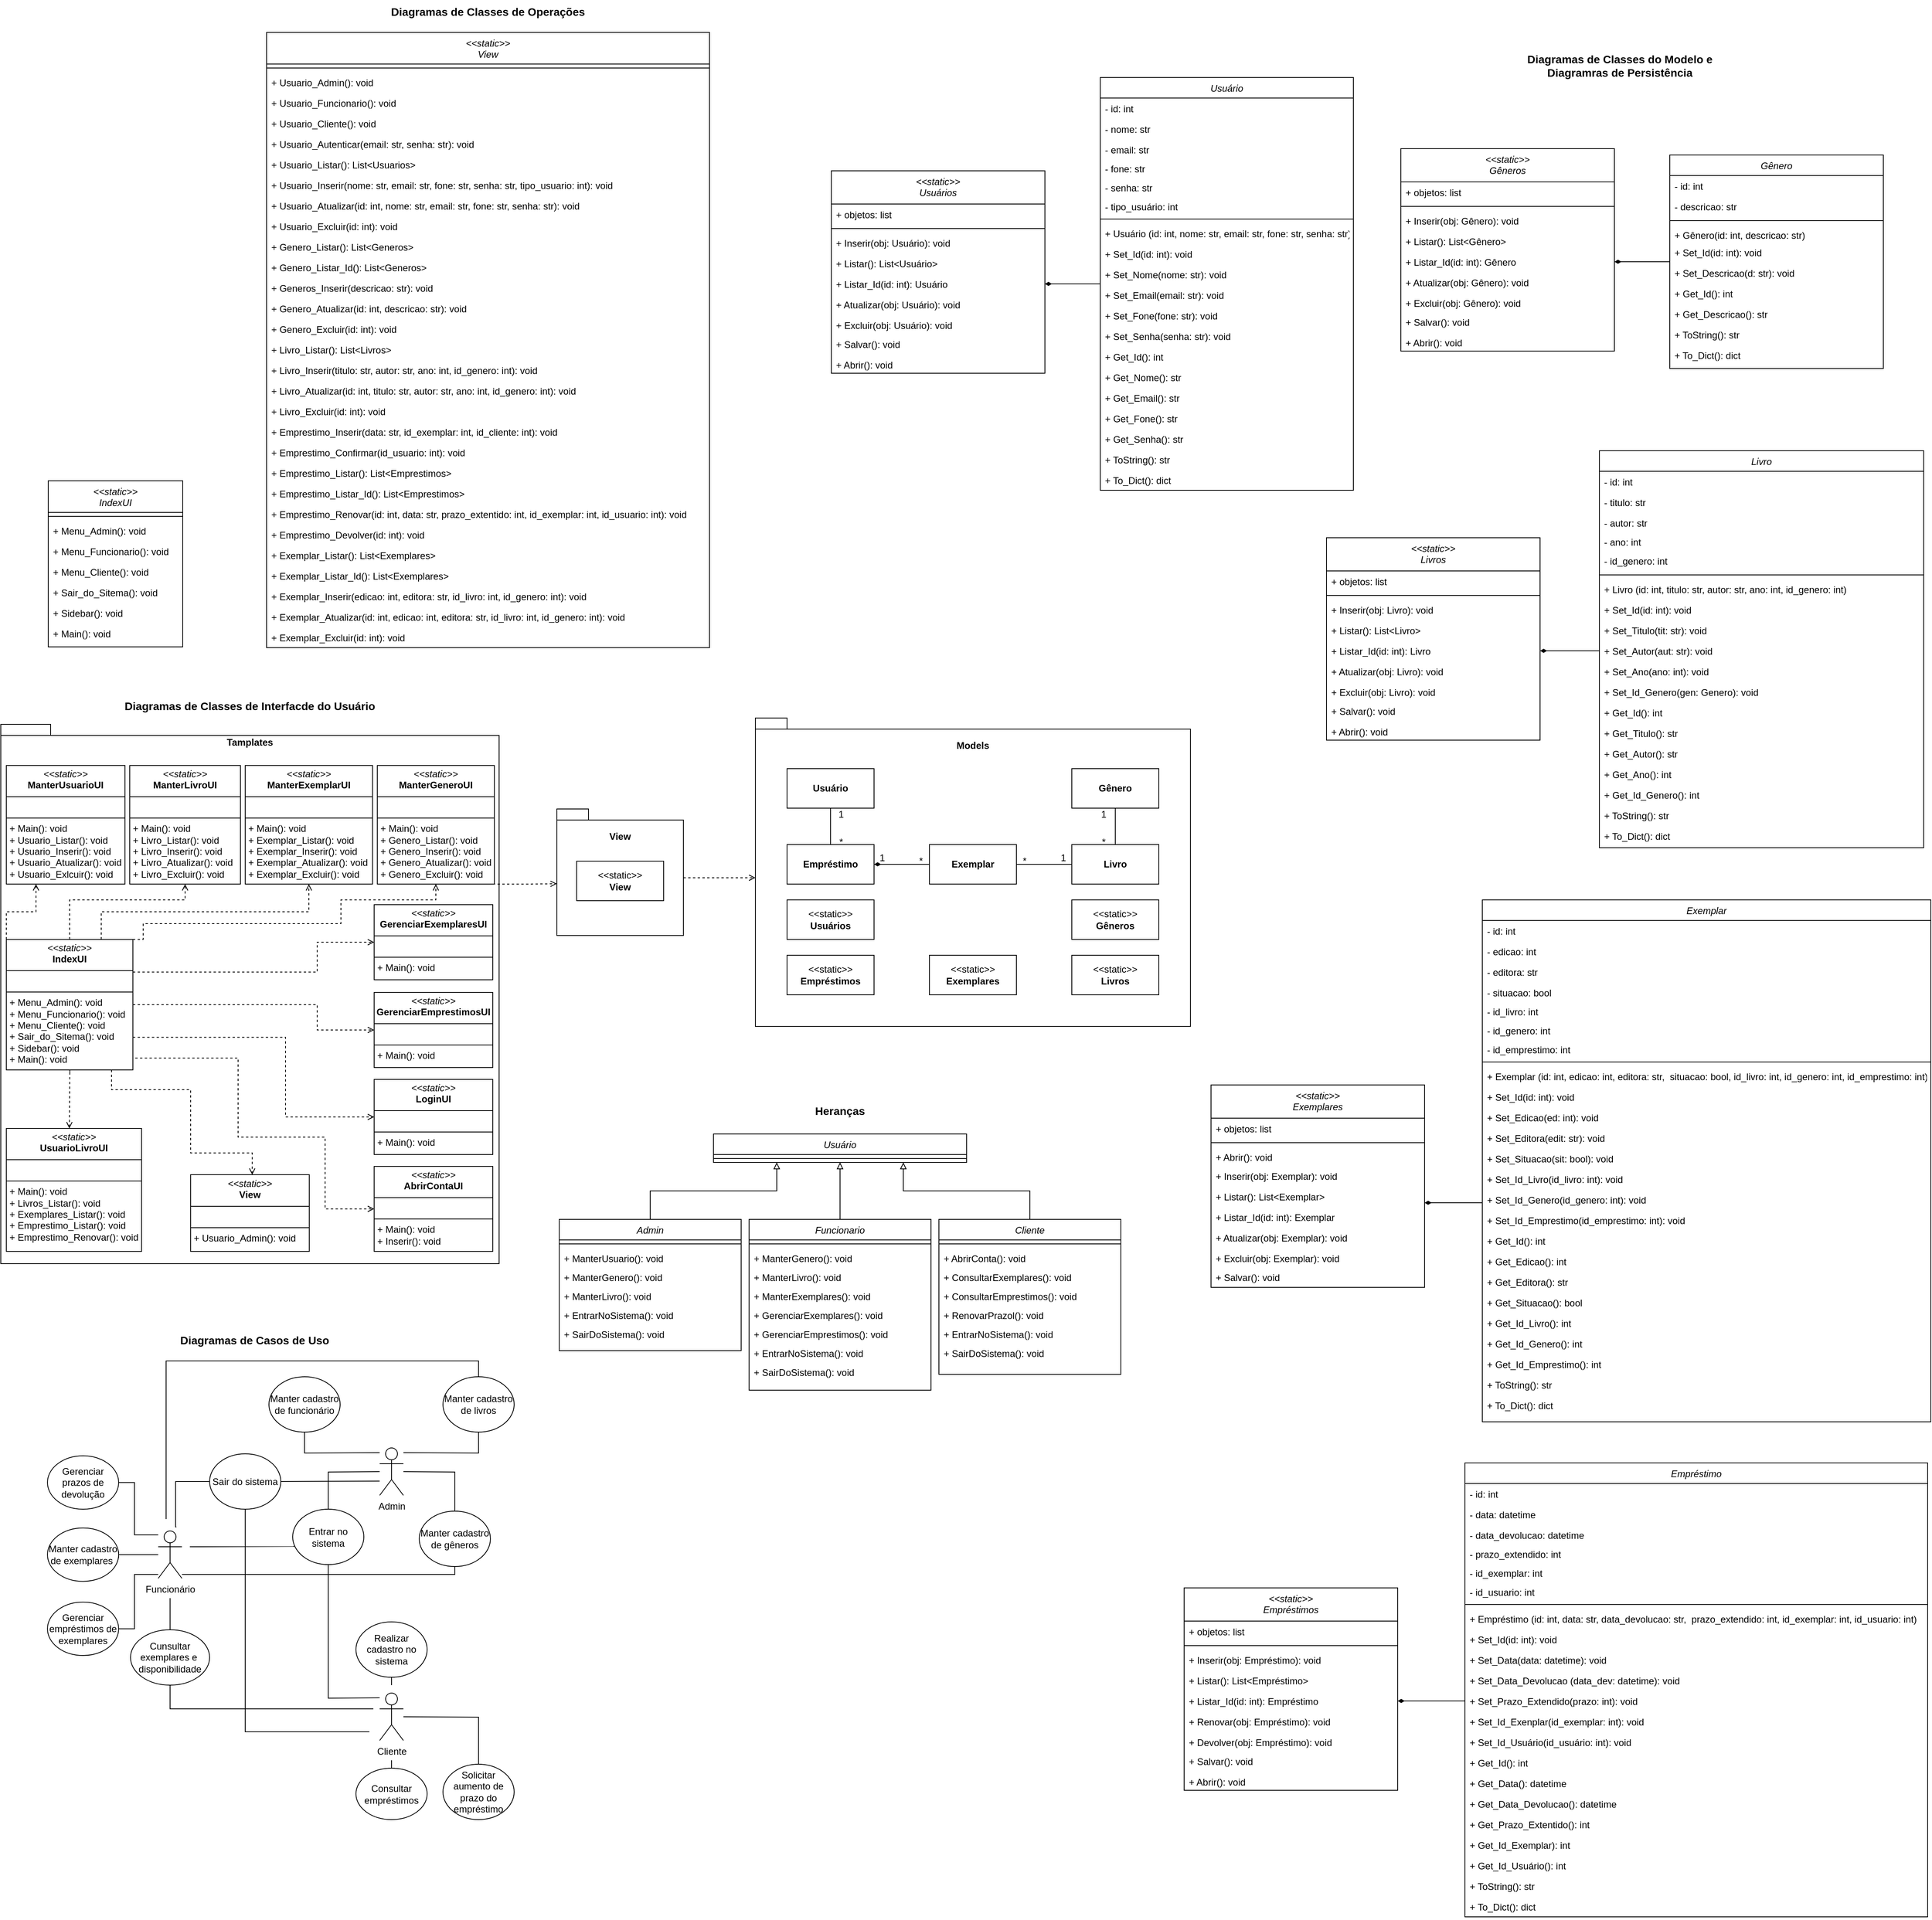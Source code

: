 <mxfile version="26.0.10">
  <diagram name="Página-1" id="3cEowCFVHvOc9PCuCaK-">
    <mxGraphModel dx="4412" dy="1865" grid="1" gridSize="10" guides="1" tooltips="1" connect="1" arrows="1" fold="1" page="1" pageScale="1" pageWidth="827" pageHeight="1169" math="0" shadow="0">
      <root>
        <mxCell id="0" />
        <mxCell id="1" parent="0" />
        <mxCell id="3AB0t5_sJRTs1TqdBcbe-1" value="Usuário" style="swimlane;fontStyle=2;align=center;verticalAlign=top;childLayout=stackLayout;horizontal=1;startSize=26;horizontalStack=0;resizeParent=1;resizeLast=0;collapsible=1;marginBottom=0;rounded=0;shadow=0;strokeWidth=1;" parent="1" vertex="1">
          <mxGeometry x="584" y="128" width="320" height="522" as="geometry">
            <mxRectangle x="230" y="140" width="160" height="26" as="alternateBounds" />
          </mxGeometry>
        </mxCell>
        <mxCell id="3AB0t5_sJRTs1TqdBcbe-2" value="- id: int" style="text;align=left;verticalAlign=top;spacingLeft=4;spacingRight=4;overflow=hidden;rotatable=0;points=[[0,0.5],[1,0.5]];portConstraint=eastwest;" parent="3AB0t5_sJRTs1TqdBcbe-1" vertex="1">
          <mxGeometry y="26" width="320" height="26" as="geometry" />
        </mxCell>
        <mxCell id="3AB0t5_sJRTs1TqdBcbe-3" value="- nome: str" style="text;align=left;verticalAlign=top;spacingLeft=4;spacingRight=4;overflow=hidden;rotatable=0;points=[[0,0.5],[1,0.5]];portConstraint=eastwest;rounded=0;shadow=0;html=0;" parent="3AB0t5_sJRTs1TqdBcbe-1" vertex="1">
          <mxGeometry y="52" width="320" height="26" as="geometry" />
        </mxCell>
        <mxCell id="3AB0t5_sJRTs1TqdBcbe-4" value="- email: str" style="text;align=left;verticalAlign=top;spacingLeft=4;spacingRight=4;overflow=hidden;rotatable=0;points=[[0,0.5],[1,0.5]];portConstraint=eastwest;rounded=0;shadow=0;html=0;" parent="3AB0t5_sJRTs1TqdBcbe-1" vertex="1">
          <mxGeometry y="78" width="320" height="24" as="geometry" />
        </mxCell>
        <mxCell id="3AB0t5_sJRTs1TqdBcbe-5" value="- fone: str" style="text;align=left;verticalAlign=top;spacingLeft=4;spacingRight=4;overflow=hidden;rotatable=0;points=[[0,0.5],[1,0.5]];portConstraint=eastwest;rounded=0;shadow=0;html=0;" parent="3AB0t5_sJRTs1TqdBcbe-1" vertex="1">
          <mxGeometry y="102" width="320" height="24" as="geometry" />
        </mxCell>
        <mxCell id="3AB0t5_sJRTs1TqdBcbe-6" value="- senha: str" style="text;align=left;verticalAlign=top;spacingLeft=4;spacingRight=4;overflow=hidden;rotatable=0;points=[[0,0.5],[1,0.5]];portConstraint=eastwest;rounded=0;shadow=0;html=0;" parent="3AB0t5_sJRTs1TqdBcbe-1" vertex="1">
          <mxGeometry y="126" width="320" height="24" as="geometry" />
        </mxCell>
        <mxCell id="RDJu3QqzxpKSYIwAovrP-16" value="- tipo_usuário: int" style="text;align=left;verticalAlign=top;spacingLeft=4;spacingRight=4;overflow=hidden;rotatable=0;points=[[0,0.5],[1,0.5]];portConstraint=eastwest;rounded=0;shadow=0;html=0;" parent="3AB0t5_sJRTs1TqdBcbe-1" vertex="1">
          <mxGeometry y="150" width="320" height="24" as="geometry" />
        </mxCell>
        <mxCell id="3AB0t5_sJRTs1TqdBcbe-7" value="" style="line;html=1;strokeWidth=1;align=left;verticalAlign=middle;spacingTop=-1;spacingLeft=3;spacingRight=3;rotatable=0;labelPosition=right;points=[];portConstraint=eastwest;" parent="3AB0t5_sJRTs1TqdBcbe-1" vertex="1">
          <mxGeometry y="174" width="320" height="10" as="geometry" />
        </mxCell>
        <mxCell id="3AB0t5_sJRTs1TqdBcbe-8" value="+ Usuário (id: int, nome: str, email: str, fone: str, senha: str)" style="text;align=left;verticalAlign=top;spacingLeft=4;spacingRight=4;overflow=hidden;rotatable=0;points=[[0,0.5],[1,0.5]];portConstraint=eastwest;" parent="3AB0t5_sJRTs1TqdBcbe-1" vertex="1">
          <mxGeometry y="184" width="320" height="26" as="geometry" />
        </mxCell>
        <mxCell id="3AB0t5_sJRTs1TqdBcbe-9" value="+ Set_Id(id: int): void" style="text;align=left;verticalAlign=top;spacingLeft=4;spacingRight=4;overflow=hidden;rotatable=0;points=[[0,0.5],[1,0.5]];portConstraint=eastwest;" parent="3AB0t5_sJRTs1TqdBcbe-1" vertex="1">
          <mxGeometry y="210" width="320" height="26" as="geometry" />
        </mxCell>
        <mxCell id="3AB0t5_sJRTs1TqdBcbe-10" value="+ Set_Nome(nome: str): void" style="text;align=left;verticalAlign=top;spacingLeft=4;spacingRight=4;overflow=hidden;rotatable=0;points=[[0,0.5],[1,0.5]];portConstraint=eastwest;" parent="3AB0t5_sJRTs1TqdBcbe-1" vertex="1">
          <mxGeometry y="236" width="320" height="26" as="geometry" />
        </mxCell>
        <mxCell id="3AB0t5_sJRTs1TqdBcbe-11" value="+ Set_Email(email: str): void" style="text;align=left;verticalAlign=top;spacingLeft=4;spacingRight=4;overflow=hidden;rotatable=0;points=[[0,0.5],[1,0.5]];portConstraint=eastwest;" parent="3AB0t5_sJRTs1TqdBcbe-1" vertex="1">
          <mxGeometry y="262" width="320" height="26" as="geometry" />
        </mxCell>
        <mxCell id="3AB0t5_sJRTs1TqdBcbe-12" value="+ Set_Fone(fone: str): void" style="text;align=left;verticalAlign=top;spacingLeft=4;spacingRight=4;overflow=hidden;rotatable=0;points=[[0,0.5],[1,0.5]];portConstraint=eastwest;" parent="3AB0t5_sJRTs1TqdBcbe-1" vertex="1">
          <mxGeometry y="288" width="320" height="26" as="geometry" />
        </mxCell>
        <mxCell id="3AB0t5_sJRTs1TqdBcbe-13" value="+ Set_Senha(senha: str): void" style="text;align=left;verticalAlign=top;spacingLeft=4;spacingRight=4;overflow=hidden;rotatable=0;points=[[0,0.5],[1,0.5]];portConstraint=eastwest;" parent="3AB0t5_sJRTs1TqdBcbe-1" vertex="1">
          <mxGeometry y="314" width="320" height="26" as="geometry" />
        </mxCell>
        <mxCell id="3AB0t5_sJRTs1TqdBcbe-14" value="+ Get_Id(): int" style="text;align=left;verticalAlign=top;spacingLeft=4;spacingRight=4;overflow=hidden;rotatable=0;points=[[0,0.5],[1,0.5]];portConstraint=eastwest;" parent="3AB0t5_sJRTs1TqdBcbe-1" vertex="1">
          <mxGeometry y="340" width="320" height="26" as="geometry" />
        </mxCell>
        <mxCell id="3AB0t5_sJRTs1TqdBcbe-15" value="+ Get_Nome(): str" style="text;align=left;verticalAlign=top;spacingLeft=4;spacingRight=4;overflow=hidden;rotatable=0;points=[[0,0.5],[1,0.5]];portConstraint=eastwest;" parent="3AB0t5_sJRTs1TqdBcbe-1" vertex="1">
          <mxGeometry y="366" width="320" height="26" as="geometry" />
        </mxCell>
        <mxCell id="3AB0t5_sJRTs1TqdBcbe-16" value="+ Get_Email(): str" style="text;align=left;verticalAlign=top;spacingLeft=4;spacingRight=4;overflow=hidden;rotatable=0;points=[[0,0.5],[1,0.5]];portConstraint=eastwest;" parent="3AB0t5_sJRTs1TqdBcbe-1" vertex="1">
          <mxGeometry y="392" width="320" height="26" as="geometry" />
        </mxCell>
        <mxCell id="3AB0t5_sJRTs1TqdBcbe-17" value="+ Get_Fone(): str" style="text;align=left;verticalAlign=top;spacingLeft=4;spacingRight=4;overflow=hidden;rotatable=0;points=[[0,0.5],[1,0.5]];portConstraint=eastwest;" parent="3AB0t5_sJRTs1TqdBcbe-1" vertex="1">
          <mxGeometry y="418" width="320" height="26" as="geometry" />
        </mxCell>
        <mxCell id="3AB0t5_sJRTs1TqdBcbe-18" value="+ Get_Senha(): str" style="text;align=left;verticalAlign=top;spacingLeft=4;spacingRight=4;overflow=hidden;rotatable=0;points=[[0,0.5],[1,0.5]];portConstraint=eastwest;" parent="3AB0t5_sJRTs1TqdBcbe-1" vertex="1">
          <mxGeometry y="444" width="320" height="26" as="geometry" />
        </mxCell>
        <mxCell id="3AB0t5_sJRTs1TqdBcbe-19" value="+ ToString(): str" style="text;align=left;verticalAlign=top;spacingLeft=4;spacingRight=4;overflow=hidden;rotatable=0;points=[[0,0.5],[1,0.5]];portConstraint=eastwest;" parent="3AB0t5_sJRTs1TqdBcbe-1" vertex="1">
          <mxGeometry y="470" width="320" height="26" as="geometry" />
        </mxCell>
        <mxCell id="3AB0t5_sJRTs1TqdBcbe-20" value="+ To_Dict(): dict" style="text;align=left;verticalAlign=top;spacingLeft=4;spacingRight=4;overflow=hidden;rotatable=0;points=[[0,0.5],[1,0.5]];portConstraint=eastwest;" parent="3AB0t5_sJRTs1TqdBcbe-1" vertex="1">
          <mxGeometry y="496" width="320" height="26" as="geometry" />
        </mxCell>
        <mxCell id="3AB0t5_sJRTs1TqdBcbe-21" value="&lt;&lt;static&gt;&gt;&#xa;Usuários" style="swimlane;fontStyle=2;align=center;verticalAlign=top;childLayout=stackLayout;horizontal=1;startSize=42;horizontalStack=0;resizeParent=1;resizeLast=0;collapsible=1;marginBottom=0;rounded=0;shadow=0;strokeWidth=1;" parent="1" vertex="1">
          <mxGeometry x="244" y="246" width="270" height="256" as="geometry">
            <mxRectangle x="230" y="140" width="160" height="26" as="alternateBounds" />
          </mxGeometry>
        </mxCell>
        <mxCell id="3AB0t5_sJRTs1TqdBcbe-22" value="+ objetos: list" style="text;align=left;verticalAlign=top;spacingLeft=4;spacingRight=4;overflow=hidden;rotatable=0;points=[[0,0.5],[1,0.5]];portConstraint=eastwest;" parent="3AB0t5_sJRTs1TqdBcbe-21" vertex="1">
          <mxGeometry y="42" width="270" height="26" as="geometry" />
        </mxCell>
        <mxCell id="3AB0t5_sJRTs1TqdBcbe-23" value="" style="line;html=1;strokeWidth=1;align=left;verticalAlign=middle;spacingTop=-1;spacingLeft=3;spacingRight=3;rotatable=0;labelPosition=right;points=[];portConstraint=eastwest;" parent="3AB0t5_sJRTs1TqdBcbe-21" vertex="1">
          <mxGeometry y="68" width="270" height="10" as="geometry" />
        </mxCell>
        <mxCell id="3AB0t5_sJRTs1TqdBcbe-24" value="+ Inserir(obj: Usuário): void" style="text;align=left;verticalAlign=top;spacingLeft=4;spacingRight=4;overflow=hidden;rotatable=0;points=[[0,0.5],[1,0.5]];portConstraint=eastwest;" parent="3AB0t5_sJRTs1TqdBcbe-21" vertex="1">
          <mxGeometry y="78" width="270" height="26" as="geometry" />
        </mxCell>
        <mxCell id="3AB0t5_sJRTs1TqdBcbe-25" value="+ Listar(): List&lt;Usuário&gt;" style="text;align=left;verticalAlign=top;spacingLeft=4;spacingRight=4;overflow=hidden;rotatable=0;points=[[0,0.5],[1,0.5]];portConstraint=eastwest;" parent="3AB0t5_sJRTs1TqdBcbe-21" vertex="1">
          <mxGeometry y="104" width="270" height="26" as="geometry" />
        </mxCell>
        <mxCell id="3AB0t5_sJRTs1TqdBcbe-26" value="+ Listar_Id(id: int): Usuário " style="text;align=left;verticalAlign=top;spacingLeft=4;spacingRight=4;overflow=hidden;rotatable=0;points=[[0,0.5],[1,0.5]];portConstraint=eastwest;" parent="3AB0t5_sJRTs1TqdBcbe-21" vertex="1">
          <mxGeometry y="130" width="270" height="26" as="geometry" />
        </mxCell>
        <mxCell id="3AB0t5_sJRTs1TqdBcbe-27" value="+ Atualizar(obj: Usuário): void" style="text;align=left;verticalAlign=top;spacingLeft=4;spacingRight=4;overflow=hidden;rotatable=0;points=[[0,0.5],[1,0.5]];portConstraint=eastwest;" parent="3AB0t5_sJRTs1TqdBcbe-21" vertex="1">
          <mxGeometry y="156" width="270" height="26" as="geometry" />
        </mxCell>
        <mxCell id="3AB0t5_sJRTs1TqdBcbe-28" value="+ Excluir(obj: Usuário): void" style="text;align=left;verticalAlign=top;spacingLeft=4;spacingRight=4;overflow=hidden;rotatable=0;points=[[0,0.5],[1,0.5]];portConstraint=eastwest;" parent="3AB0t5_sJRTs1TqdBcbe-21" vertex="1">
          <mxGeometry y="182" width="270" height="24" as="geometry" />
        </mxCell>
        <mxCell id="3AB0t5_sJRTs1TqdBcbe-29" value="+ Salvar(): void" style="text;align=left;verticalAlign=top;spacingLeft=4;spacingRight=4;overflow=hidden;rotatable=0;points=[[0,0.5],[1,0.5]];portConstraint=eastwest;" parent="3AB0t5_sJRTs1TqdBcbe-21" vertex="1">
          <mxGeometry y="206" width="270" height="26" as="geometry" />
        </mxCell>
        <mxCell id="3AB0t5_sJRTs1TqdBcbe-30" value="+ Abrir(): void" style="text;align=left;verticalAlign=top;spacingLeft=4;spacingRight=4;overflow=hidden;rotatable=0;points=[[0,0.5],[1,0.5]];portConstraint=eastwest;" parent="3AB0t5_sJRTs1TqdBcbe-21" vertex="1">
          <mxGeometry y="232" width="270" height="24" as="geometry" />
        </mxCell>
        <mxCell id="3AB0t5_sJRTs1TqdBcbe-31" style="edgeStyle=orthogonalEdgeStyle;rounded=0;orthogonalLoop=1;jettySize=auto;html=1;exitX=0;exitY=0.5;exitDx=0;exitDy=0;entryX=1;entryY=0.5;entryDx=0;entryDy=0;endArrow=diamondThin;endFill=1;" parent="1" source="3AB0t5_sJRTs1TqdBcbe-1" target="3AB0t5_sJRTs1TqdBcbe-26" edge="1">
          <mxGeometry relative="1" as="geometry" />
        </mxCell>
        <mxCell id="3AB0t5_sJRTs1TqdBcbe-32" value="Gênero" style="swimlane;fontStyle=2;align=center;verticalAlign=top;childLayout=stackLayout;horizontal=1;startSize=26;horizontalStack=0;resizeParent=1;resizeLast=0;collapsible=1;marginBottom=0;rounded=0;shadow=0;strokeWidth=1;" parent="1" vertex="1">
          <mxGeometry x="1304" y="226" width="270" height="270" as="geometry">
            <mxRectangle x="230" y="140" width="160" height="26" as="alternateBounds" />
          </mxGeometry>
        </mxCell>
        <mxCell id="3AB0t5_sJRTs1TqdBcbe-33" value="- id: int" style="text;align=left;verticalAlign=top;spacingLeft=4;spacingRight=4;overflow=hidden;rotatable=0;points=[[0,0.5],[1,0.5]];portConstraint=eastwest;" parent="3AB0t5_sJRTs1TqdBcbe-32" vertex="1">
          <mxGeometry y="26" width="270" height="26" as="geometry" />
        </mxCell>
        <mxCell id="3AB0t5_sJRTs1TqdBcbe-34" value="- descricao: str" style="text;align=left;verticalAlign=top;spacingLeft=4;spacingRight=4;overflow=hidden;rotatable=0;points=[[0,0.5],[1,0.5]];portConstraint=eastwest;rounded=0;shadow=0;html=0;" parent="3AB0t5_sJRTs1TqdBcbe-32" vertex="1">
          <mxGeometry y="52" width="270" height="26" as="geometry" />
        </mxCell>
        <mxCell id="3AB0t5_sJRTs1TqdBcbe-35" value="" style="line;html=1;strokeWidth=1;align=left;verticalAlign=middle;spacingTop=-1;spacingLeft=3;spacingRight=3;rotatable=0;labelPosition=right;points=[];portConstraint=eastwest;" parent="3AB0t5_sJRTs1TqdBcbe-32" vertex="1">
          <mxGeometry y="78" width="270" height="10" as="geometry" />
        </mxCell>
        <mxCell id="3AB0t5_sJRTs1TqdBcbe-36" value="+ Gênero(id: int, descricao: str)" style="text;align=left;verticalAlign=top;spacingLeft=4;spacingRight=4;overflow=hidden;rotatable=0;points=[[0,0.5],[1,0.5]];portConstraint=eastwest;" parent="3AB0t5_sJRTs1TqdBcbe-32" vertex="1">
          <mxGeometry y="88" width="270" height="22" as="geometry" />
        </mxCell>
        <mxCell id="3AB0t5_sJRTs1TqdBcbe-37" value="+ Set_Id(id: int): void" style="text;align=left;verticalAlign=top;spacingLeft=4;spacingRight=4;overflow=hidden;rotatable=0;points=[[0,0.5],[1,0.5]];portConstraint=eastwest;" parent="3AB0t5_sJRTs1TqdBcbe-32" vertex="1">
          <mxGeometry y="110" width="270" height="26" as="geometry" />
        </mxCell>
        <mxCell id="3AB0t5_sJRTs1TqdBcbe-38" value="+ Set_Descricao(d: str): void" style="text;align=left;verticalAlign=top;spacingLeft=4;spacingRight=4;overflow=hidden;rotatable=0;points=[[0,0.5],[1,0.5]];portConstraint=eastwest;" parent="3AB0t5_sJRTs1TqdBcbe-32" vertex="1">
          <mxGeometry y="136" width="270" height="26" as="geometry" />
        </mxCell>
        <mxCell id="3AB0t5_sJRTs1TqdBcbe-39" value="+ Get_Id(): int" style="text;align=left;verticalAlign=top;spacingLeft=4;spacingRight=4;overflow=hidden;rotatable=0;points=[[0,0.5],[1,0.5]];portConstraint=eastwest;" parent="3AB0t5_sJRTs1TqdBcbe-32" vertex="1">
          <mxGeometry y="162" width="270" height="26" as="geometry" />
        </mxCell>
        <mxCell id="3AB0t5_sJRTs1TqdBcbe-40" value="+ Get_Descricao(): str" style="text;align=left;verticalAlign=top;spacingLeft=4;spacingRight=4;overflow=hidden;rotatable=0;points=[[0,0.5],[1,0.5]];portConstraint=eastwest;" parent="3AB0t5_sJRTs1TqdBcbe-32" vertex="1">
          <mxGeometry y="188" width="270" height="26" as="geometry" />
        </mxCell>
        <mxCell id="3AB0t5_sJRTs1TqdBcbe-41" value="+ ToString(): str" style="text;align=left;verticalAlign=top;spacingLeft=4;spacingRight=4;overflow=hidden;rotatable=0;points=[[0,0.5],[1,0.5]];portConstraint=eastwest;" parent="3AB0t5_sJRTs1TqdBcbe-32" vertex="1">
          <mxGeometry y="214" width="270" height="26" as="geometry" />
        </mxCell>
        <mxCell id="3AB0t5_sJRTs1TqdBcbe-42" value="+ To_Dict(): dict" style="text;align=left;verticalAlign=top;spacingLeft=4;spacingRight=4;overflow=hidden;rotatable=0;points=[[0,0.5],[1,0.5]];portConstraint=eastwest;" parent="3AB0t5_sJRTs1TqdBcbe-32" vertex="1">
          <mxGeometry y="240" width="270" height="26" as="geometry" />
        </mxCell>
        <mxCell id="3AB0t5_sJRTs1TqdBcbe-43" value="&lt;&lt;static&gt;&gt;&#xa;Gêneros" style="swimlane;fontStyle=2;align=center;verticalAlign=top;childLayout=stackLayout;horizontal=1;startSize=42;horizontalStack=0;resizeParent=1;resizeLast=0;collapsible=1;marginBottom=0;rounded=0;shadow=0;strokeWidth=1;" parent="1" vertex="1">
          <mxGeometry x="964" y="218" width="270" height="256" as="geometry">
            <mxRectangle x="230" y="140" width="160" height="26" as="alternateBounds" />
          </mxGeometry>
        </mxCell>
        <mxCell id="3AB0t5_sJRTs1TqdBcbe-44" value="+ objetos: list" style="text;align=left;verticalAlign=top;spacingLeft=4;spacingRight=4;overflow=hidden;rotatable=0;points=[[0,0.5],[1,0.5]];portConstraint=eastwest;" parent="3AB0t5_sJRTs1TqdBcbe-43" vertex="1">
          <mxGeometry y="42" width="270" height="26" as="geometry" />
        </mxCell>
        <mxCell id="3AB0t5_sJRTs1TqdBcbe-45" value="" style="line;html=1;strokeWidth=1;align=left;verticalAlign=middle;spacingTop=-1;spacingLeft=3;spacingRight=3;rotatable=0;labelPosition=right;points=[];portConstraint=eastwest;" parent="3AB0t5_sJRTs1TqdBcbe-43" vertex="1">
          <mxGeometry y="68" width="270" height="10" as="geometry" />
        </mxCell>
        <mxCell id="3AB0t5_sJRTs1TqdBcbe-46" value="+ Inserir(obj: Gênero): void" style="text;align=left;verticalAlign=top;spacingLeft=4;spacingRight=4;overflow=hidden;rotatable=0;points=[[0,0.5],[1,0.5]];portConstraint=eastwest;" parent="3AB0t5_sJRTs1TqdBcbe-43" vertex="1">
          <mxGeometry y="78" width="270" height="26" as="geometry" />
        </mxCell>
        <mxCell id="3AB0t5_sJRTs1TqdBcbe-47" value="+ Listar(): List&lt;Gênero&gt;" style="text;align=left;verticalAlign=top;spacingLeft=4;spacingRight=4;overflow=hidden;rotatable=0;points=[[0,0.5],[1,0.5]];portConstraint=eastwest;" parent="3AB0t5_sJRTs1TqdBcbe-43" vertex="1">
          <mxGeometry y="104" width="270" height="26" as="geometry" />
        </mxCell>
        <mxCell id="3AB0t5_sJRTs1TqdBcbe-48" value="+ Listar_Id(id: int): Gênero" style="text;align=left;verticalAlign=top;spacingLeft=4;spacingRight=4;overflow=hidden;rotatable=0;points=[[0,0.5],[1,0.5]];portConstraint=eastwest;" parent="3AB0t5_sJRTs1TqdBcbe-43" vertex="1">
          <mxGeometry y="130" width="270" height="26" as="geometry" />
        </mxCell>
        <mxCell id="3AB0t5_sJRTs1TqdBcbe-49" value="+ Atualizar(obj: Gênero): void" style="text;align=left;verticalAlign=top;spacingLeft=4;spacingRight=4;overflow=hidden;rotatable=0;points=[[0,0.5],[1,0.5]];portConstraint=eastwest;" parent="3AB0t5_sJRTs1TqdBcbe-43" vertex="1">
          <mxGeometry y="156" width="270" height="26" as="geometry" />
        </mxCell>
        <mxCell id="3AB0t5_sJRTs1TqdBcbe-50" value="+ Excluir(obj: Gênero): void" style="text;align=left;verticalAlign=top;spacingLeft=4;spacingRight=4;overflow=hidden;rotatable=0;points=[[0,0.5],[1,0.5]];portConstraint=eastwest;" parent="3AB0t5_sJRTs1TqdBcbe-43" vertex="1">
          <mxGeometry y="182" width="270" height="24" as="geometry" />
        </mxCell>
        <mxCell id="3AB0t5_sJRTs1TqdBcbe-51" value="+ Salvar(): void" style="text;align=left;verticalAlign=top;spacingLeft=4;spacingRight=4;overflow=hidden;rotatable=0;points=[[0,0.5],[1,0.5]];portConstraint=eastwest;" parent="3AB0t5_sJRTs1TqdBcbe-43" vertex="1">
          <mxGeometry y="206" width="270" height="26" as="geometry" />
        </mxCell>
        <mxCell id="3AB0t5_sJRTs1TqdBcbe-52" value="+ Abrir(): void" style="text;align=left;verticalAlign=top;spacingLeft=4;spacingRight=4;overflow=hidden;rotatable=0;points=[[0,0.5],[1,0.5]];portConstraint=eastwest;" parent="3AB0t5_sJRTs1TqdBcbe-43" vertex="1">
          <mxGeometry y="232" width="270" height="24" as="geometry" />
        </mxCell>
        <mxCell id="3AB0t5_sJRTs1TqdBcbe-53" style="edgeStyle=orthogonalEdgeStyle;rounded=0;orthogonalLoop=1;jettySize=auto;html=1;exitX=0;exitY=0.5;exitDx=0;exitDy=0;entryX=1;entryY=0.5;entryDx=0;entryDy=0;endArrow=diamondThin;endFill=1;" parent="1" source="3AB0t5_sJRTs1TqdBcbe-32" target="3AB0t5_sJRTs1TqdBcbe-48" edge="1">
          <mxGeometry relative="1" as="geometry" />
        </mxCell>
        <mxCell id="3AB0t5_sJRTs1TqdBcbe-54" value="Livro" style="swimlane;fontStyle=2;align=center;verticalAlign=top;childLayout=stackLayout;horizontal=1;startSize=26;horizontalStack=0;resizeParent=1;resizeLast=0;collapsible=1;marginBottom=0;rounded=0;shadow=0;strokeWidth=1;" parent="1" vertex="1">
          <mxGeometry x="1215" y="600" width="410" height="502" as="geometry">
            <mxRectangle x="230" y="140" width="160" height="26" as="alternateBounds" />
          </mxGeometry>
        </mxCell>
        <mxCell id="SJzPHD_1Gn2At19BkOxS-2" value="- id: int" style="text;align=left;verticalAlign=top;spacingLeft=4;spacingRight=4;overflow=hidden;rotatable=0;points=[[0,0.5],[1,0.5]];portConstraint=eastwest;rounded=0;shadow=0;html=0;" parent="3AB0t5_sJRTs1TqdBcbe-54" vertex="1">
          <mxGeometry y="26" width="410" height="26" as="geometry" />
        </mxCell>
        <mxCell id="3AB0t5_sJRTs1TqdBcbe-56" value="- titulo: str" style="text;align=left;verticalAlign=top;spacingLeft=4;spacingRight=4;overflow=hidden;rotatable=0;points=[[0,0.5],[1,0.5]];portConstraint=eastwest;rounded=0;shadow=0;html=0;" parent="3AB0t5_sJRTs1TqdBcbe-54" vertex="1">
          <mxGeometry y="52" width="410" height="26" as="geometry" />
        </mxCell>
        <mxCell id="3AB0t5_sJRTs1TqdBcbe-57" value="- autor: str" style="text;align=left;verticalAlign=top;spacingLeft=4;spacingRight=4;overflow=hidden;rotatable=0;points=[[0,0.5],[1,0.5]];portConstraint=eastwest;rounded=0;shadow=0;html=0;" parent="3AB0t5_sJRTs1TqdBcbe-54" vertex="1">
          <mxGeometry y="78" width="410" height="24" as="geometry" />
        </mxCell>
        <mxCell id="3AB0t5_sJRTs1TqdBcbe-58" value="- ano: int" style="text;align=left;verticalAlign=top;spacingLeft=4;spacingRight=4;overflow=hidden;rotatable=0;points=[[0,0.5],[1,0.5]];portConstraint=eastwest;rounded=0;shadow=0;html=0;" parent="3AB0t5_sJRTs1TqdBcbe-54" vertex="1">
          <mxGeometry y="102" width="410" height="24" as="geometry" />
        </mxCell>
        <mxCell id="3AB0t5_sJRTs1TqdBcbe-55" value="- id_genero: int" style="text;align=left;verticalAlign=top;spacingLeft=4;spacingRight=4;overflow=hidden;rotatable=0;points=[[0,0.5],[1,0.5]];portConstraint=eastwest;" parent="3AB0t5_sJRTs1TqdBcbe-54" vertex="1">
          <mxGeometry y="126" width="410" height="26" as="geometry" />
        </mxCell>
        <mxCell id="3AB0t5_sJRTs1TqdBcbe-60" value="" style="line;html=1;strokeWidth=1;align=left;verticalAlign=middle;spacingTop=-1;spacingLeft=3;spacingRight=3;rotatable=0;labelPosition=right;points=[];portConstraint=eastwest;" parent="3AB0t5_sJRTs1TqdBcbe-54" vertex="1">
          <mxGeometry y="152" width="410" height="10" as="geometry" />
        </mxCell>
        <mxCell id="3AB0t5_sJRTs1TqdBcbe-61" value="+ Livro (id: int, titulo: str, autor: str, ano: int, id_genero: int)" style="text;align=left;verticalAlign=top;spacingLeft=4;spacingRight=4;overflow=hidden;rotatable=0;points=[[0,0.5],[1,0.5]];portConstraint=eastwest;" parent="3AB0t5_sJRTs1TqdBcbe-54" vertex="1">
          <mxGeometry y="162" width="410" height="26" as="geometry" />
        </mxCell>
        <mxCell id="SJzPHD_1Gn2At19BkOxS-3" value="+ Set_Id(id: int): void" style="text;align=left;verticalAlign=top;spacingLeft=4;spacingRight=4;overflow=hidden;rotatable=0;points=[[0,0.5],[1,0.5]];portConstraint=eastwest;" parent="3AB0t5_sJRTs1TqdBcbe-54" vertex="1">
          <mxGeometry y="188" width="410" height="26" as="geometry" />
        </mxCell>
        <mxCell id="3AB0t5_sJRTs1TqdBcbe-63" value="+ Set_Titulo(tit: str): void" style="text;align=left;verticalAlign=top;spacingLeft=4;spacingRight=4;overflow=hidden;rotatable=0;points=[[0,0.5],[1,0.5]];portConstraint=eastwest;" parent="3AB0t5_sJRTs1TqdBcbe-54" vertex="1">
          <mxGeometry y="214" width="410" height="26" as="geometry" />
        </mxCell>
        <mxCell id="3AB0t5_sJRTs1TqdBcbe-64" value="+ Set_Autor(aut: str): void" style="text;align=left;verticalAlign=top;spacingLeft=4;spacingRight=4;overflow=hidden;rotatable=0;points=[[0,0.5],[1,0.5]];portConstraint=eastwest;" parent="3AB0t5_sJRTs1TqdBcbe-54" vertex="1">
          <mxGeometry y="240" width="410" height="26" as="geometry" />
        </mxCell>
        <mxCell id="3AB0t5_sJRTs1TqdBcbe-65" value="+ Set_Ano(ano: int): void" style="text;align=left;verticalAlign=top;spacingLeft=4;spacingRight=4;overflow=hidden;rotatable=0;points=[[0,0.5],[1,0.5]];portConstraint=eastwest;" parent="3AB0t5_sJRTs1TqdBcbe-54" vertex="1">
          <mxGeometry y="266" width="410" height="26" as="geometry" />
        </mxCell>
        <mxCell id="3AB0t5_sJRTs1TqdBcbe-66" value="+ Set_Id_Genero(gen: Genero): void" style="text;align=left;verticalAlign=top;spacingLeft=4;spacingRight=4;overflow=hidden;rotatable=0;points=[[0,0.5],[1,0.5]];portConstraint=eastwest;" parent="3AB0t5_sJRTs1TqdBcbe-54" vertex="1">
          <mxGeometry y="292" width="410" height="26" as="geometry" />
        </mxCell>
        <mxCell id="3AB0t5_sJRTs1TqdBcbe-68" value="+ Get_Id(): int" style="text;align=left;verticalAlign=top;spacingLeft=4;spacingRight=4;overflow=hidden;rotatable=0;points=[[0,0.5],[1,0.5]];portConstraint=eastwest;" parent="3AB0t5_sJRTs1TqdBcbe-54" vertex="1">
          <mxGeometry y="318" width="410" height="26" as="geometry" />
        </mxCell>
        <mxCell id="SJzPHD_1Gn2At19BkOxS-4" value="+ Get_Titulo(): str" style="text;align=left;verticalAlign=top;spacingLeft=4;spacingRight=4;overflow=hidden;rotatable=0;points=[[0,0.5],[1,0.5]];portConstraint=eastwest;" parent="3AB0t5_sJRTs1TqdBcbe-54" vertex="1">
          <mxGeometry y="344" width="410" height="26" as="geometry" />
        </mxCell>
        <mxCell id="3AB0t5_sJRTs1TqdBcbe-69" value="+ Get_Autor(): str" style="text;align=left;verticalAlign=top;spacingLeft=4;spacingRight=4;overflow=hidden;rotatable=0;points=[[0,0.5],[1,0.5]];portConstraint=eastwest;" parent="3AB0t5_sJRTs1TqdBcbe-54" vertex="1">
          <mxGeometry y="370" width="410" height="26" as="geometry" />
        </mxCell>
        <mxCell id="3AB0t5_sJRTs1TqdBcbe-70" value="+ Get_Ano(): int" style="text;align=left;verticalAlign=top;spacingLeft=4;spacingRight=4;overflow=hidden;rotatable=0;points=[[0,0.5],[1,0.5]];portConstraint=eastwest;" parent="3AB0t5_sJRTs1TqdBcbe-54" vertex="1">
          <mxGeometry y="396" width="410" height="26" as="geometry" />
        </mxCell>
        <mxCell id="3AB0t5_sJRTs1TqdBcbe-71" value="+ Get_Id_Genero(): int" style="text;align=left;verticalAlign=top;spacingLeft=4;spacingRight=4;overflow=hidden;rotatable=0;points=[[0,0.5],[1,0.5]];portConstraint=eastwest;" parent="3AB0t5_sJRTs1TqdBcbe-54" vertex="1">
          <mxGeometry y="422" width="410" height="26" as="geometry" />
        </mxCell>
        <mxCell id="3AB0t5_sJRTs1TqdBcbe-72" value="+ ToString(): str" style="text;align=left;verticalAlign=top;spacingLeft=4;spacingRight=4;overflow=hidden;rotatable=0;points=[[0,0.5],[1,0.5]];portConstraint=eastwest;" parent="3AB0t5_sJRTs1TqdBcbe-54" vertex="1">
          <mxGeometry y="448" width="410" height="26" as="geometry" />
        </mxCell>
        <mxCell id="3AB0t5_sJRTs1TqdBcbe-73" value="+ To_Dict(): dict" style="text;align=left;verticalAlign=top;spacingLeft=4;spacingRight=4;overflow=hidden;rotatable=0;points=[[0,0.5],[1,0.5]];portConstraint=eastwest;" parent="3AB0t5_sJRTs1TqdBcbe-54" vertex="1">
          <mxGeometry y="474" width="410" height="26" as="geometry" />
        </mxCell>
        <mxCell id="3AB0t5_sJRTs1TqdBcbe-74" value="&lt;&lt;static&gt;&gt;&#xa;Livros" style="swimlane;fontStyle=2;align=center;verticalAlign=top;childLayout=stackLayout;horizontal=1;startSize=42;horizontalStack=0;resizeParent=1;resizeLast=0;collapsible=1;marginBottom=0;rounded=0;shadow=0;strokeWidth=1;" parent="1" vertex="1">
          <mxGeometry x="870" y="710" width="270" height="256" as="geometry">
            <mxRectangle x="230" y="140" width="160" height="26" as="alternateBounds" />
          </mxGeometry>
        </mxCell>
        <mxCell id="3AB0t5_sJRTs1TqdBcbe-75" value="+ objetos: list" style="text;align=left;verticalAlign=top;spacingLeft=4;spacingRight=4;overflow=hidden;rotatable=0;points=[[0,0.5],[1,0.5]];portConstraint=eastwest;" parent="3AB0t5_sJRTs1TqdBcbe-74" vertex="1">
          <mxGeometry y="42" width="270" height="26" as="geometry" />
        </mxCell>
        <mxCell id="3AB0t5_sJRTs1TqdBcbe-76" value="" style="line;html=1;strokeWidth=1;align=left;verticalAlign=middle;spacingTop=-1;spacingLeft=3;spacingRight=3;rotatable=0;labelPosition=right;points=[];portConstraint=eastwest;" parent="3AB0t5_sJRTs1TqdBcbe-74" vertex="1">
          <mxGeometry y="68" width="270" height="10" as="geometry" />
        </mxCell>
        <mxCell id="3AB0t5_sJRTs1TqdBcbe-77" value="+ Inserir(obj: Livro): void" style="text;align=left;verticalAlign=top;spacingLeft=4;spacingRight=4;overflow=hidden;rotatable=0;points=[[0,0.5],[1,0.5]];portConstraint=eastwest;" parent="3AB0t5_sJRTs1TqdBcbe-74" vertex="1">
          <mxGeometry y="78" width="270" height="26" as="geometry" />
        </mxCell>
        <mxCell id="3AB0t5_sJRTs1TqdBcbe-78" value="+ Listar(): List&lt;Livro&gt;" style="text;align=left;verticalAlign=top;spacingLeft=4;spacingRight=4;overflow=hidden;rotatable=0;points=[[0,0.5],[1,0.5]];portConstraint=eastwest;" parent="3AB0t5_sJRTs1TqdBcbe-74" vertex="1">
          <mxGeometry y="104" width="270" height="26" as="geometry" />
        </mxCell>
        <mxCell id="3AB0t5_sJRTs1TqdBcbe-79" value="+ Listar_Id(id: int): Livro " style="text;align=left;verticalAlign=top;spacingLeft=4;spacingRight=4;overflow=hidden;rotatable=0;points=[[0,0.5],[1,0.5]];portConstraint=eastwest;" parent="3AB0t5_sJRTs1TqdBcbe-74" vertex="1">
          <mxGeometry y="130" width="270" height="26" as="geometry" />
        </mxCell>
        <mxCell id="3AB0t5_sJRTs1TqdBcbe-80" value="+ Atualizar(obj: Livro): void" style="text;align=left;verticalAlign=top;spacingLeft=4;spacingRight=4;overflow=hidden;rotatable=0;points=[[0,0.5],[1,0.5]];portConstraint=eastwest;" parent="3AB0t5_sJRTs1TqdBcbe-74" vertex="1">
          <mxGeometry y="156" width="270" height="26" as="geometry" />
        </mxCell>
        <mxCell id="3AB0t5_sJRTs1TqdBcbe-81" value="+ Excluir(obj: Livro): void" style="text;align=left;verticalAlign=top;spacingLeft=4;spacingRight=4;overflow=hidden;rotatable=0;points=[[0,0.5],[1,0.5]];portConstraint=eastwest;" parent="3AB0t5_sJRTs1TqdBcbe-74" vertex="1">
          <mxGeometry y="182" width="270" height="24" as="geometry" />
        </mxCell>
        <mxCell id="3AB0t5_sJRTs1TqdBcbe-82" value="+ Salvar(): void" style="text;align=left;verticalAlign=top;spacingLeft=4;spacingRight=4;overflow=hidden;rotatable=0;points=[[0,0.5],[1,0.5]];portConstraint=eastwest;" parent="3AB0t5_sJRTs1TqdBcbe-74" vertex="1">
          <mxGeometry y="206" width="270" height="26" as="geometry" />
        </mxCell>
        <mxCell id="3AB0t5_sJRTs1TqdBcbe-83" value="+ Abrir(): void" style="text;align=left;verticalAlign=top;spacingLeft=4;spacingRight=4;overflow=hidden;rotatable=0;points=[[0,0.5],[1,0.5]];portConstraint=eastwest;" parent="3AB0t5_sJRTs1TqdBcbe-74" vertex="1">
          <mxGeometry y="232" width="270" height="24" as="geometry" />
        </mxCell>
        <mxCell id="3AB0t5_sJRTs1TqdBcbe-84" style="edgeStyle=orthogonalEdgeStyle;rounded=0;orthogonalLoop=1;jettySize=auto;html=1;exitX=0;exitY=0.5;exitDx=0;exitDy=0;entryX=1;entryY=0.5;entryDx=0;entryDy=0;endArrow=diamondThin;endFill=1;" parent="1" source="3AB0t5_sJRTs1TqdBcbe-64" target="3AB0t5_sJRTs1TqdBcbe-79" edge="1">
          <mxGeometry relative="1" as="geometry" />
        </mxCell>
        <mxCell id="3AB0t5_sJRTs1TqdBcbe-85" value="Empréstimo" style="swimlane;fontStyle=2;align=center;verticalAlign=top;childLayout=stackLayout;horizontal=1;startSize=26;horizontalStack=0;resizeParent=1;resizeLast=0;collapsible=1;marginBottom=0;rounded=0;shadow=0;strokeWidth=1;" parent="1" vertex="1">
          <mxGeometry x="1045" y="1880" width="585" height="574" as="geometry">
            <mxRectangle x="230" y="140" width="160" height="26" as="alternateBounds" />
          </mxGeometry>
        </mxCell>
        <mxCell id="3AB0t5_sJRTs1TqdBcbe-86" value="- id: int" style="text;align=left;verticalAlign=top;spacingLeft=4;spacingRight=4;overflow=hidden;rotatable=0;points=[[0,0.5],[1,0.5]];portConstraint=eastwest;" parent="3AB0t5_sJRTs1TqdBcbe-85" vertex="1">
          <mxGeometry y="26" width="585" height="26" as="geometry" />
        </mxCell>
        <mxCell id="3AB0t5_sJRTs1TqdBcbe-87" value="- data: datetime" style="text;align=left;verticalAlign=top;spacingLeft=4;spacingRight=4;overflow=hidden;rotatable=0;points=[[0,0.5],[1,0.5]];portConstraint=eastwest;rounded=0;shadow=0;html=0;" parent="3AB0t5_sJRTs1TqdBcbe-85" vertex="1">
          <mxGeometry y="52" width="585" height="26" as="geometry" />
        </mxCell>
        <mxCell id="SJzPHD_1Gn2At19BkOxS-26" value="- data_devolucao: datetime" style="text;align=left;verticalAlign=top;spacingLeft=4;spacingRight=4;overflow=hidden;rotatable=0;points=[[0,0.5],[1,0.5]];portConstraint=eastwest;rounded=0;shadow=0;html=0;" parent="3AB0t5_sJRTs1TqdBcbe-85" vertex="1">
          <mxGeometry y="78" width="585" height="24" as="geometry" />
        </mxCell>
        <mxCell id="3AB0t5_sJRTs1TqdBcbe-88" value="- prazo_extendido: int" style="text;align=left;verticalAlign=top;spacingLeft=4;spacingRight=4;overflow=hidden;rotatable=0;points=[[0,0.5],[1,0.5]];portConstraint=eastwest;rounded=0;shadow=0;html=0;" parent="3AB0t5_sJRTs1TqdBcbe-85" vertex="1">
          <mxGeometry y="102" width="585" height="24" as="geometry" />
        </mxCell>
        <mxCell id="3AB0t5_sJRTs1TqdBcbe-89" value="- id_exemplar: int" style="text;align=left;verticalAlign=top;spacingLeft=4;spacingRight=4;overflow=hidden;rotatable=0;points=[[0,0.5],[1,0.5]];portConstraint=eastwest;rounded=0;shadow=0;html=0;" parent="3AB0t5_sJRTs1TqdBcbe-85" vertex="1">
          <mxGeometry y="126" width="585" height="24" as="geometry" />
        </mxCell>
        <mxCell id="3AB0t5_sJRTs1TqdBcbe-90" value="- id_usuario: int" style="text;align=left;verticalAlign=top;spacingLeft=4;spacingRight=4;overflow=hidden;rotatable=0;points=[[0,0.5],[1,0.5]];portConstraint=eastwest;rounded=0;shadow=0;html=0;" parent="3AB0t5_sJRTs1TqdBcbe-85" vertex="1">
          <mxGeometry y="150" width="585" height="24" as="geometry" />
        </mxCell>
        <mxCell id="3AB0t5_sJRTs1TqdBcbe-91" value="" style="line;html=1;strokeWidth=1;align=left;verticalAlign=middle;spacingTop=-1;spacingLeft=3;spacingRight=3;rotatable=0;labelPosition=right;points=[];portConstraint=eastwest;" parent="3AB0t5_sJRTs1TqdBcbe-85" vertex="1">
          <mxGeometry y="174" width="585" height="10" as="geometry" />
        </mxCell>
        <mxCell id="3AB0t5_sJRTs1TqdBcbe-92" value="+ Empréstimo (id: int, data: str, data_devolucao: str,  prazo_extendido: int, id_exemplar: int, id_usuario: int)" style="text;align=left;verticalAlign=top;spacingLeft=4;spacingRight=4;overflow=hidden;rotatable=0;points=[[0,0.5],[1,0.5]];portConstraint=eastwest;" parent="3AB0t5_sJRTs1TqdBcbe-85" vertex="1">
          <mxGeometry y="184" width="585" height="26" as="geometry" />
        </mxCell>
        <mxCell id="3AB0t5_sJRTs1TqdBcbe-93" value="+ Set_Id(id: int): void" style="text;align=left;verticalAlign=top;spacingLeft=4;spacingRight=4;overflow=hidden;rotatable=0;points=[[0,0.5],[1,0.5]];portConstraint=eastwest;" parent="3AB0t5_sJRTs1TqdBcbe-85" vertex="1">
          <mxGeometry y="210" width="585" height="26" as="geometry" />
        </mxCell>
        <mxCell id="3AB0t5_sJRTs1TqdBcbe-94" value="+ Set_Data(data: datetime): void" style="text;align=left;verticalAlign=top;spacingLeft=4;spacingRight=4;overflow=hidden;rotatable=0;points=[[0,0.5],[1,0.5]];portConstraint=eastwest;" parent="3AB0t5_sJRTs1TqdBcbe-85" vertex="1">
          <mxGeometry y="236" width="585" height="26" as="geometry" />
        </mxCell>
        <mxCell id="SJzPHD_1Gn2At19BkOxS-27" value="+ Set_Data_Devolucao (data_dev: datetime): void" style="text;align=left;verticalAlign=top;spacingLeft=4;spacingRight=4;overflow=hidden;rotatable=0;points=[[0,0.5],[1,0.5]];portConstraint=eastwest;" parent="3AB0t5_sJRTs1TqdBcbe-85" vertex="1">
          <mxGeometry y="262" width="585" height="26" as="geometry" />
        </mxCell>
        <mxCell id="3AB0t5_sJRTs1TqdBcbe-95" value="+ Set_Prazo_Extendido(prazo: int): void" style="text;align=left;verticalAlign=top;spacingLeft=4;spacingRight=4;overflow=hidden;rotatable=0;points=[[0,0.5],[1,0.5]];portConstraint=eastwest;" parent="3AB0t5_sJRTs1TqdBcbe-85" vertex="1">
          <mxGeometry y="288" width="585" height="26" as="geometry" />
        </mxCell>
        <mxCell id="3AB0t5_sJRTs1TqdBcbe-96" value="+ Set_Id_Exenplar(id_exemplar: int): void" style="text;align=left;verticalAlign=top;spacingLeft=4;spacingRight=4;overflow=hidden;rotatable=0;points=[[0,0.5],[1,0.5]];portConstraint=eastwest;" parent="3AB0t5_sJRTs1TqdBcbe-85" vertex="1">
          <mxGeometry y="314" width="585" height="26" as="geometry" />
        </mxCell>
        <mxCell id="3AB0t5_sJRTs1TqdBcbe-97" value="+ Set_Id_Usuário(id_usuário: int): void" style="text;align=left;verticalAlign=top;spacingLeft=4;spacingRight=4;overflow=hidden;rotatable=0;points=[[0,0.5],[1,0.5]];portConstraint=eastwest;" parent="3AB0t5_sJRTs1TqdBcbe-85" vertex="1">
          <mxGeometry y="340" width="585" height="26" as="geometry" />
        </mxCell>
        <mxCell id="3AB0t5_sJRTs1TqdBcbe-98" value="+ Get_Id(): int" style="text;align=left;verticalAlign=top;spacingLeft=4;spacingRight=4;overflow=hidden;rotatable=0;points=[[0,0.5],[1,0.5]];portConstraint=eastwest;" parent="3AB0t5_sJRTs1TqdBcbe-85" vertex="1">
          <mxGeometry y="366" width="585" height="26" as="geometry" />
        </mxCell>
        <mxCell id="3AB0t5_sJRTs1TqdBcbe-99" value="+ Get_Data(): datetime" style="text;align=left;verticalAlign=top;spacingLeft=4;spacingRight=4;overflow=hidden;rotatable=0;points=[[0,0.5],[1,0.5]];portConstraint=eastwest;" parent="3AB0t5_sJRTs1TqdBcbe-85" vertex="1">
          <mxGeometry y="392" width="585" height="26" as="geometry" />
        </mxCell>
        <mxCell id="SJzPHD_1Gn2At19BkOxS-28" value="+ Get_Data_Devolucao(): datetime" style="text;align=left;verticalAlign=top;spacingLeft=4;spacingRight=4;overflow=hidden;rotatable=0;points=[[0,0.5],[1,0.5]];portConstraint=eastwest;" parent="3AB0t5_sJRTs1TqdBcbe-85" vertex="1">
          <mxGeometry y="418" width="585" height="26" as="geometry" />
        </mxCell>
        <mxCell id="3AB0t5_sJRTs1TqdBcbe-100" value="+ Get_Prazo_Extentido(): int" style="text;align=left;verticalAlign=top;spacingLeft=4;spacingRight=4;overflow=hidden;rotatable=0;points=[[0,0.5],[1,0.5]];portConstraint=eastwest;" parent="3AB0t5_sJRTs1TqdBcbe-85" vertex="1">
          <mxGeometry y="444" width="585" height="26" as="geometry" />
        </mxCell>
        <mxCell id="3AB0t5_sJRTs1TqdBcbe-101" value="+ Get_Id_Exemplar): int" style="text;align=left;verticalAlign=top;spacingLeft=4;spacingRight=4;overflow=hidden;rotatable=0;points=[[0,0.5],[1,0.5]];portConstraint=eastwest;" parent="3AB0t5_sJRTs1TqdBcbe-85" vertex="1">
          <mxGeometry y="470" width="585" height="26" as="geometry" />
        </mxCell>
        <mxCell id="3AB0t5_sJRTs1TqdBcbe-102" value="+ Get_Id_Usuário(): int" style="text;align=left;verticalAlign=top;spacingLeft=4;spacingRight=4;overflow=hidden;rotatable=0;points=[[0,0.5],[1,0.5]];portConstraint=eastwest;" parent="3AB0t5_sJRTs1TqdBcbe-85" vertex="1">
          <mxGeometry y="496" width="585" height="26" as="geometry" />
        </mxCell>
        <mxCell id="3AB0t5_sJRTs1TqdBcbe-103" value="+ ToString(): str" style="text;align=left;verticalAlign=top;spacingLeft=4;spacingRight=4;overflow=hidden;rotatable=0;points=[[0,0.5],[1,0.5]];portConstraint=eastwest;" parent="3AB0t5_sJRTs1TqdBcbe-85" vertex="1">
          <mxGeometry y="522" width="585" height="26" as="geometry" />
        </mxCell>
        <mxCell id="3AB0t5_sJRTs1TqdBcbe-104" value="+ To_Dict(): dict" style="text;align=left;verticalAlign=top;spacingLeft=4;spacingRight=4;overflow=hidden;rotatable=0;points=[[0,0.5],[1,0.5]];portConstraint=eastwest;" parent="3AB0t5_sJRTs1TqdBcbe-85" vertex="1">
          <mxGeometry y="548" width="585" height="26" as="geometry" />
        </mxCell>
        <mxCell id="3AB0t5_sJRTs1TqdBcbe-105" value="&lt;&lt;static&gt;&gt;&#xa;Empréstimos" style="swimlane;fontStyle=2;align=center;verticalAlign=top;childLayout=stackLayout;horizontal=1;startSize=42;horizontalStack=0;resizeParent=1;resizeLast=0;collapsible=1;marginBottom=0;rounded=0;shadow=0;strokeWidth=1;" parent="1" vertex="1">
          <mxGeometry x="690" y="2038" width="270" height="256" as="geometry">
            <mxRectangle x="230" y="140" width="160" height="26" as="alternateBounds" />
          </mxGeometry>
        </mxCell>
        <mxCell id="3AB0t5_sJRTs1TqdBcbe-106" value="+ objetos: list" style="text;align=left;verticalAlign=top;spacingLeft=4;spacingRight=4;overflow=hidden;rotatable=0;points=[[0,0.5],[1,0.5]];portConstraint=eastwest;" parent="3AB0t5_sJRTs1TqdBcbe-105" vertex="1">
          <mxGeometry y="42" width="270" height="26" as="geometry" />
        </mxCell>
        <mxCell id="3AB0t5_sJRTs1TqdBcbe-107" value="" style="line;html=1;strokeWidth=1;align=left;verticalAlign=middle;spacingTop=-1;spacingLeft=3;spacingRight=3;rotatable=0;labelPosition=right;points=[];portConstraint=eastwest;" parent="3AB0t5_sJRTs1TqdBcbe-105" vertex="1">
          <mxGeometry y="68" width="270" height="10" as="geometry" />
        </mxCell>
        <mxCell id="3AB0t5_sJRTs1TqdBcbe-108" value="+ Inserir(obj: Empréstimo): void" style="text;align=left;verticalAlign=top;spacingLeft=4;spacingRight=4;overflow=hidden;rotatable=0;points=[[0,0.5],[1,0.5]];portConstraint=eastwest;" parent="3AB0t5_sJRTs1TqdBcbe-105" vertex="1">
          <mxGeometry y="78" width="270" height="26" as="geometry" />
        </mxCell>
        <mxCell id="3AB0t5_sJRTs1TqdBcbe-109" value="+ Listar(): List&lt;Empréstimo&gt;" style="text;align=left;verticalAlign=top;spacingLeft=4;spacingRight=4;overflow=hidden;rotatable=0;points=[[0,0.5],[1,0.5]];portConstraint=eastwest;" parent="3AB0t5_sJRTs1TqdBcbe-105" vertex="1">
          <mxGeometry y="104" width="270" height="26" as="geometry" />
        </mxCell>
        <mxCell id="3AB0t5_sJRTs1TqdBcbe-110" value="+ Listar_Id(id: int): Empréstimo" style="text;align=left;verticalAlign=top;spacingLeft=4;spacingRight=4;overflow=hidden;rotatable=0;points=[[0,0.5],[1,0.5]];portConstraint=eastwest;" parent="3AB0t5_sJRTs1TqdBcbe-105" vertex="1">
          <mxGeometry y="130" width="270" height="26" as="geometry" />
        </mxCell>
        <mxCell id="3AB0t5_sJRTs1TqdBcbe-111" value="+ Renovar(obj: Empréstimo): void" style="text;align=left;verticalAlign=top;spacingLeft=4;spacingRight=4;overflow=hidden;rotatable=0;points=[[0,0.5],[1,0.5]];portConstraint=eastwest;" parent="3AB0t5_sJRTs1TqdBcbe-105" vertex="1">
          <mxGeometry y="156" width="270" height="26" as="geometry" />
        </mxCell>
        <mxCell id="3AB0t5_sJRTs1TqdBcbe-112" value="+ Devolver(obj: Empréstimo): void" style="text;align=left;verticalAlign=top;spacingLeft=4;spacingRight=4;overflow=hidden;rotatable=0;points=[[0,0.5],[1,0.5]];portConstraint=eastwest;" parent="3AB0t5_sJRTs1TqdBcbe-105" vertex="1">
          <mxGeometry y="182" width="270" height="24" as="geometry" />
        </mxCell>
        <mxCell id="3AB0t5_sJRTs1TqdBcbe-113" value="+ Salvar(): void" style="text;align=left;verticalAlign=top;spacingLeft=4;spacingRight=4;overflow=hidden;rotatable=0;points=[[0,0.5],[1,0.5]];portConstraint=eastwest;" parent="3AB0t5_sJRTs1TqdBcbe-105" vertex="1">
          <mxGeometry y="206" width="270" height="26" as="geometry" />
        </mxCell>
        <mxCell id="3AB0t5_sJRTs1TqdBcbe-114" value="+ Abrir(): void" style="text;align=left;verticalAlign=top;spacingLeft=4;spacingRight=4;overflow=hidden;rotatable=0;points=[[0,0.5],[1,0.5]];portConstraint=eastwest;" parent="3AB0t5_sJRTs1TqdBcbe-105" vertex="1">
          <mxGeometry y="232" width="270" height="24" as="geometry" />
        </mxCell>
        <mxCell id="3AB0t5_sJRTs1TqdBcbe-115" style="edgeStyle=orthogonalEdgeStyle;rounded=0;orthogonalLoop=1;jettySize=auto;html=1;exitX=0;exitY=0.5;exitDx=0;exitDy=0;entryX=1;entryY=0.5;entryDx=0;entryDy=0;endArrow=diamondThin;endFill=1;" parent="1" source="3AB0t5_sJRTs1TqdBcbe-95" target="3AB0t5_sJRTs1TqdBcbe-110" edge="1">
          <mxGeometry relative="1" as="geometry" />
        </mxCell>
        <mxCell id="3AB0t5_sJRTs1TqdBcbe-118" value="Exemplar" style="swimlane;fontStyle=2;align=center;verticalAlign=top;childLayout=stackLayout;horizontal=1;startSize=26;horizontalStack=0;resizeParent=1;resizeLast=0;collapsible=1;marginBottom=0;rounded=0;shadow=0;strokeWidth=1;" parent="1" vertex="1">
          <mxGeometry x="1067" y="1168" width="567" height="660" as="geometry">
            <mxRectangle x="230" y="140" width="160" height="26" as="alternateBounds" />
          </mxGeometry>
        </mxCell>
        <mxCell id="3AB0t5_sJRTs1TqdBcbe-119" value="- id: int" style="text;align=left;verticalAlign=top;spacingLeft=4;spacingRight=4;overflow=hidden;rotatable=0;points=[[0,0.5],[1,0.5]];portConstraint=eastwest;" parent="3AB0t5_sJRTs1TqdBcbe-118" vertex="1">
          <mxGeometry y="26" width="567" height="26" as="geometry" />
        </mxCell>
        <mxCell id="3AB0t5_sJRTs1TqdBcbe-120" value="- edicao: int" style="text;align=left;verticalAlign=top;spacingLeft=4;spacingRight=4;overflow=hidden;rotatable=0;points=[[0,0.5],[1,0.5]];portConstraint=eastwest;rounded=0;shadow=0;html=0;" parent="3AB0t5_sJRTs1TqdBcbe-118" vertex="1">
          <mxGeometry y="52" width="567" height="26" as="geometry" />
        </mxCell>
        <mxCell id="SJzPHD_1Gn2At19BkOxS-18" value="- editora: str" style="text;align=left;verticalAlign=top;spacingLeft=4;spacingRight=4;overflow=hidden;rotatable=0;points=[[0,0.5],[1,0.5]];portConstraint=eastwest;rounded=0;shadow=0;html=0;" parent="3AB0t5_sJRTs1TqdBcbe-118" vertex="1">
          <mxGeometry y="78" width="567" height="26" as="geometry" />
        </mxCell>
        <mxCell id="3AB0t5_sJRTs1TqdBcbe-121" value="- situacao: bool" style="text;align=left;verticalAlign=top;spacingLeft=4;spacingRight=4;overflow=hidden;rotatable=0;points=[[0,0.5],[1,0.5]];portConstraint=eastwest;rounded=0;shadow=0;html=0;" parent="3AB0t5_sJRTs1TqdBcbe-118" vertex="1">
          <mxGeometry y="104" width="567" height="24" as="geometry" />
        </mxCell>
        <mxCell id="3AB0t5_sJRTs1TqdBcbe-123" value="- id_livro: int" style="text;align=left;verticalAlign=top;spacingLeft=4;spacingRight=4;overflow=hidden;rotatable=0;points=[[0,0.5],[1,0.5]];portConstraint=eastwest;rounded=0;shadow=0;html=0;" parent="3AB0t5_sJRTs1TqdBcbe-118" vertex="1">
          <mxGeometry y="128" width="567" height="24" as="geometry" />
        </mxCell>
        <mxCell id="SJzPHD_1Gn2At19BkOxS-15" value="- id_genero: int" style="text;align=left;verticalAlign=top;spacingLeft=4;spacingRight=4;overflow=hidden;rotatable=0;points=[[0,0.5],[1,0.5]];portConstraint=eastwest;rounded=0;shadow=0;html=0;" parent="3AB0t5_sJRTs1TqdBcbe-118" vertex="1">
          <mxGeometry y="152" width="567" height="24" as="geometry" />
        </mxCell>
        <mxCell id="SJzPHD_1Gn2At19BkOxS-5" value="- id_emprestimo: int" style="text;align=left;verticalAlign=top;spacingLeft=4;spacingRight=4;overflow=hidden;rotatable=0;points=[[0,0.5],[1,0.5]];portConstraint=eastwest;rounded=0;shadow=0;html=0;" parent="3AB0t5_sJRTs1TqdBcbe-118" vertex="1">
          <mxGeometry y="176" width="567" height="24" as="geometry" />
        </mxCell>
        <mxCell id="3AB0t5_sJRTs1TqdBcbe-124" value="" style="line;html=1;strokeWidth=1;align=left;verticalAlign=middle;spacingTop=-1;spacingLeft=3;spacingRight=3;rotatable=0;labelPosition=right;points=[];portConstraint=eastwest;" parent="3AB0t5_sJRTs1TqdBcbe-118" vertex="1">
          <mxGeometry y="200" width="567" height="10" as="geometry" />
        </mxCell>
        <mxCell id="3AB0t5_sJRTs1TqdBcbe-125" value="+ Exemplar (id: int, edicao: int, editora: str,  situacao: bool, id_livro: int, id_genero: int, id_emprestimo: int)" style="text;align=left;verticalAlign=top;spacingLeft=4;spacingRight=4;overflow=hidden;rotatable=0;points=[[0,0.5],[1,0.5]];portConstraint=eastwest;" parent="3AB0t5_sJRTs1TqdBcbe-118" vertex="1">
          <mxGeometry y="210" width="567" height="26" as="geometry" />
        </mxCell>
        <mxCell id="3AB0t5_sJRTs1TqdBcbe-126" value="+ Set_Id(id: int): void" style="text;align=left;verticalAlign=top;spacingLeft=4;spacingRight=4;overflow=hidden;rotatable=0;points=[[0,0.5],[1,0.5]];portConstraint=eastwest;" parent="3AB0t5_sJRTs1TqdBcbe-118" vertex="1">
          <mxGeometry y="236" width="567" height="26" as="geometry" />
        </mxCell>
        <mxCell id="3AB0t5_sJRTs1TqdBcbe-127" value="+ Set_Edicao(ed: int): void" style="text;align=left;verticalAlign=top;spacingLeft=4;spacingRight=4;overflow=hidden;rotatable=0;points=[[0,0.5],[1,0.5]];portConstraint=eastwest;" parent="3AB0t5_sJRTs1TqdBcbe-118" vertex="1">
          <mxGeometry y="262" width="567" height="26" as="geometry" />
        </mxCell>
        <mxCell id="SJzPHD_1Gn2At19BkOxS-19" value="+ Set_Editora(edit: str): void" style="text;align=left;verticalAlign=top;spacingLeft=4;spacingRight=4;overflow=hidden;rotatable=0;points=[[0,0.5],[1,0.5]];portConstraint=eastwest;" parent="3AB0t5_sJRTs1TqdBcbe-118" vertex="1">
          <mxGeometry y="288" width="567" height="26" as="geometry" />
        </mxCell>
        <mxCell id="3AB0t5_sJRTs1TqdBcbe-128" value="+ Set_Situacao(sit: bool): void" style="text;align=left;verticalAlign=top;spacingLeft=4;spacingRight=4;overflow=hidden;rotatable=0;points=[[0,0.5],[1,0.5]];portConstraint=eastwest;" parent="3AB0t5_sJRTs1TqdBcbe-118" vertex="1">
          <mxGeometry y="314" width="567" height="26" as="geometry" />
        </mxCell>
        <mxCell id="3AB0t5_sJRTs1TqdBcbe-129" value="+ Set_Id_Livro(id_livro: int): void" style="text;align=left;verticalAlign=top;spacingLeft=4;spacingRight=4;overflow=hidden;rotatable=0;points=[[0,0.5],[1,0.5]];portConstraint=eastwest;" parent="3AB0t5_sJRTs1TqdBcbe-118" vertex="1">
          <mxGeometry y="340" width="567" height="26" as="geometry" />
        </mxCell>
        <mxCell id="SJzPHD_1Gn2At19BkOxS-16" value="+ Set_Id_Genero(id_genero: int): void" style="text;align=left;verticalAlign=top;spacingLeft=4;spacingRight=4;overflow=hidden;rotatable=0;points=[[0,0.5],[1,0.5]];portConstraint=eastwest;" parent="3AB0t5_sJRTs1TqdBcbe-118" vertex="1">
          <mxGeometry y="366" width="567" height="26" as="geometry" />
        </mxCell>
        <mxCell id="3AB0t5_sJRTs1TqdBcbe-130" value="+ Set_Id_Emprestimo(id_emprestimo: int): void" style="text;align=left;verticalAlign=top;spacingLeft=4;spacingRight=4;overflow=hidden;rotatable=0;points=[[0,0.5],[1,0.5]];portConstraint=eastwest;" parent="3AB0t5_sJRTs1TqdBcbe-118" vertex="1">
          <mxGeometry y="392" width="567" height="26" as="geometry" />
        </mxCell>
        <mxCell id="3AB0t5_sJRTs1TqdBcbe-131" value="+ Get_Id(): int" style="text;align=left;verticalAlign=top;spacingLeft=4;spacingRight=4;overflow=hidden;rotatable=0;points=[[0,0.5],[1,0.5]];portConstraint=eastwest;" parent="3AB0t5_sJRTs1TqdBcbe-118" vertex="1">
          <mxGeometry y="418" width="567" height="26" as="geometry" />
        </mxCell>
        <mxCell id="3AB0t5_sJRTs1TqdBcbe-132" value="+ Get_Edicao(): int" style="text;align=left;verticalAlign=top;spacingLeft=4;spacingRight=4;overflow=hidden;rotatable=0;points=[[0,0.5],[1,0.5]];portConstraint=eastwest;" parent="3AB0t5_sJRTs1TqdBcbe-118" vertex="1">
          <mxGeometry y="444" width="567" height="26" as="geometry" />
        </mxCell>
        <mxCell id="SJzPHD_1Gn2At19BkOxS-20" value="+ Get_Editora(): str" style="text;align=left;verticalAlign=top;spacingLeft=4;spacingRight=4;overflow=hidden;rotatable=0;points=[[0,0.5],[1,0.5]];portConstraint=eastwest;" parent="3AB0t5_sJRTs1TqdBcbe-118" vertex="1">
          <mxGeometry y="470" width="567" height="26" as="geometry" />
        </mxCell>
        <mxCell id="3AB0t5_sJRTs1TqdBcbe-133" value="+ Get_Situacao(): bool" style="text;align=left;verticalAlign=top;spacingLeft=4;spacingRight=4;overflow=hidden;rotatable=0;points=[[0,0.5],[1,0.5]];portConstraint=eastwest;" parent="3AB0t5_sJRTs1TqdBcbe-118" vertex="1">
          <mxGeometry y="496" width="567" height="26" as="geometry" />
        </mxCell>
        <mxCell id="SJzPHD_1Gn2At19BkOxS-7" value="+ Get_Id_Livro(): int" style="text;align=left;verticalAlign=top;spacingLeft=4;spacingRight=4;overflow=hidden;rotatable=0;points=[[0,0.5],[1,0.5]];portConstraint=eastwest;" parent="3AB0t5_sJRTs1TqdBcbe-118" vertex="1">
          <mxGeometry y="522" width="567" height="26" as="geometry" />
        </mxCell>
        <mxCell id="SJzPHD_1Gn2At19BkOxS-17" value="+ Get_Id_Genero(): int" style="text;align=left;verticalAlign=top;spacingLeft=4;spacingRight=4;overflow=hidden;rotatable=0;points=[[0,0.5],[1,0.5]];portConstraint=eastwest;" parent="3AB0t5_sJRTs1TqdBcbe-118" vertex="1">
          <mxGeometry y="548" width="567" height="26" as="geometry" />
        </mxCell>
        <mxCell id="3AB0t5_sJRTs1TqdBcbe-135" value="+ Get_Id_Emprestimo(): int" style="text;align=left;verticalAlign=top;spacingLeft=4;spacingRight=4;overflow=hidden;rotatable=0;points=[[0,0.5],[1,0.5]];portConstraint=eastwest;" parent="3AB0t5_sJRTs1TqdBcbe-118" vertex="1">
          <mxGeometry y="574" width="567" height="26" as="geometry" />
        </mxCell>
        <mxCell id="3AB0t5_sJRTs1TqdBcbe-136" value="+ ToString(): str" style="text;align=left;verticalAlign=top;spacingLeft=4;spacingRight=4;overflow=hidden;rotatable=0;points=[[0,0.5],[1,0.5]];portConstraint=eastwest;" parent="3AB0t5_sJRTs1TqdBcbe-118" vertex="1">
          <mxGeometry y="600" width="567" height="26" as="geometry" />
        </mxCell>
        <mxCell id="3AB0t5_sJRTs1TqdBcbe-137" value="+ To_Dict(): dict" style="text;align=left;verticalAlign=top;spacingLeft=4;spacingRight=4;overflow=hidden;rotatable=0;points=[[0,0.5],[1,0.5]];portConstraint=eastwest;" parent="3AB0t5_sJRTs1TqdBcbe-118" vertex="1">
          <mxGeometry y="626" width="567" height="26" as="geometry" />
        </mxCell>
        <mxCell id="3AB0t5_sJRTs1TqdBcbe-138" value="&lt;&lt;static&gt;&gt;&#xa;Exemplares" style="swimlane;fontStyle=2;align=center;verticalAlign=top;childLayout=stackLayout;horizontal=1;startSize=42;horizontalStack=0;resizeParent=1;resizeLast=0;collapsible=1;marginBottom=0;rounded=0;shadow=0;strokeWidth=1;" parent="1" vertex="1">
          <mxGeometry x="724" y="1402" width="270" height="256" as="geometry">
            <mxRectangle x="230" y="140" width="160" height="26" as="alternateBounds" />
          </mxGeometry>
        </mxCell>
        <mxCell id="3AB0t5_sJRTs1TqdBcbe-139" value="+ objetos: list" style="text;align=left;verticalAlign=top;spacingLeft=4;spacingRight=4;overflow=hidden;rotatable=0;points=[[0,0.5],[1,0.5]];portConstraint=eastwest;" parent="3AB0t5_sJRTs1TqdBcbe-138" vertex="1">
          <mxGeometry y="42" width="270" height="26" as="geometry" />
        </mxCell>
        <mxCell id="3AB0t5_sJRTs1TqdBcbe-140" value="" style="line;html=1;strokeWidth=1;align=left;verticalAlign=middle;spacingTop=-1;spacingLeft=3;spacingRight=3;rotatable=0;labelPosition=right;points=[];portConstraint=eastwest;" parent="3AB0t5_sJRTs1TqdBcbe-138" vertex="1">
          <mxGeometry y="68" width="270" height="10" as="geometry" />
        </mxCell>
        <mxCell id="3AB0t5_sJRTs1TqdBcbe-141" value="+ Abrir(): void" style="text;align=left;verticalAlign=top;spacingLeft=4;spacingRight=4;overflow=hidden;rotatable=0;points=[[0,0.5],[1,0.5]];portConstraint=eastwest;" parent="3AB0t5_sJRTs1TqdBcbe-138" vertex="1">
          <mxGeometry y="78" width="270" height="24" as="geometry" />
        </mxCell>
        <mxCell id="3AB0t5_sJRTs1TqdBcbe-142" value="+ Inserir(obj: Exemplar): void" style="text;align=left;verticalAlign=top;spacingLeft=4;spacingRight=4;overflow=hidden;rotatable=0;points=[[0,0.5],[1,0.5]];portConstraint=eastwest;" parent="3AB0t5_sJRTs1TqdBcbe-138" vertex="1">
          <mxGeometry y="102" width="270" height="26" as="geometry" />
        </mxCell>
        <mxCell id="3AB0t5_sJRTs1TqdBcbe-143" value="+ Listar(): List&lt;Exemplar&gt;" style="text;align=left;verticalAlign=top;spacingLeft=4;spacingRight=4;overflow=hidden;rotatable=0;points=[[0,0.5],[1,0.5]];portConstraint=eastwest;" parent="3AB0t5_sJRTs1TqdBcbe-138" vertex="1">
          <mxGeometry y="128" width="270" height="26" as="geometry" />
        </mxCell>
        <mxCell id="3AB0t5_sJRTs1TqdBcbe-144" value="+ Listar_Id(id: int): Exemplar" style="text;align=left;verticalAlign=top;spacingLeft=4;spacingRight=4;overflow=hidden;rotatable=0;points=[[0,0.5],[1,0.5]];portConstraint=eastwest;" parent="3AB0t5_sJRTs1TqdBcbe-138" vertex="1">
          <mxGeometry y="154" width="270" height="26" as="geometry" />
        </mxCell>
        <mxCell id="3AB0t5_sJRTs1TqdBcbe-145" value="+ Atualizar(obj: Exemplar): void" style="text;align=left;verticalAlign=top;spacingLeft=4;spacingRight=4;overflow=hidden;rotatable=0;points=[[0,0.5],[1,0.5]];portConstraint=eastwest;" parent="3AB0t5_sJRTs1TqdBcbe-138" vertex="1">
          <mxGeometry y="180" width="270" height="26" as="geometry" />
        </mxCell>
        <mxCell id="3AB0t5_sJRTs1TqdBcbe-146" value="+ Excluir(obj: Exemplar): void" style="text;align=left;verticalAlign=top;spacingLeft=4;spacingRight=4;overflow=hidden;rotatable=0;points=[[0,0.5],[1,0.5]];portConstraint=eastwest;" parent="3AB0t5_sJRTs1TqdBcbe-138" vertex="1">
          <mxGeometry y="206" width="270" height="24" as="geometry" />
        </mxCell>
        <mxCell id="3AB0t5_sJRTs1TqdBcbe-147" value="+ Salvar(): void" style="text;align=left;verticalAlign=top;spacingLeft=4;spacingRight=4;overflow=hidden;rotatable=0;points=[[0,0.5],[1,0.5]];portConstraint=eastwest;" parent="3AB0t5_sJRTs1TqdBcbe-138" vertex="1">
          <mxGeometry y="230" width="270" height="26" as="geometry" />
        </mxCell>
        <mxCell id="3AB0t5_sJRTs1TqdBcbe-148" style="edgeStyle=orthogonalEdgeStyle;rounded=0;orthogonalLoop=1;jettySize=auto;html=1;endArrow=diamondThin;endFill=1;" parent="1" edge="1">
          <mxGeometry relative="1" as="geometry">
            <mxPoint x="994" y="1551" as="targetPoint" />
            <Array as="points">
              <mxPoint x="1067" y="1551" />
            </Array>
            <mxPoint x="1067" y="1551" as="sourcePoint" />
          </mxGeometry>
        </mxCell>
        <mxCell id="3AB0t5_sJRTs1TqdBcbe-149" value="&lt;&lt;static&gt;&gt;&#xa;View" style="swimlane;fontStyle=2;align=center;verticalAlign=top;childLayout=stackLayout;horizontal=1;startSize=40;horizontalStack=0;resizeParent=1;resizeLast=0;collapsible=1;marginBottom=0;rounded=0;shadow=0;strokeWidth=1;" parent="1" vertex="1">
          <mxGeometry x="-470" y="71" width="560" height="778" as="geometry">
            <mxRectangle x="230" y="140" width="160" height="26" as="alternateBounds" />
          </mxGeometry>
        </mxCell>
        <mxCell id="3AB0t5_sJRTs1TqdBcbe-150" value="" style="line;html=1;strokeWidth=1;align=left;verticalAlign=middle;spacingTop=-1;spacingLeft=3;spacingRight=3;rotatable=0;labelPosition=right;points=[];portConstraint=eastwest;" parent="3AB0t5_sJRTs1TqdBcbe-149" vertex="1">
          <mxGeometry y="40" width="560" height="10" as="geometry" />
        </mxCell>
        <mxCell id="3AB0t5_sJRTs1TqdBcbe-151" value="+ Usuario_Admin(): void" style="text;align=left;verticalAlign=top;spacingLeft=4;spacingRight=4;overflow=hidden;rotatable=0;points=[[0,0.5],[1,0.5]];portConstraint=eastwest;" parent="3AB0t5_sJRTs1TqdBcbe-149" vertex="1">
          <mxGeometry y="50" width="560" height="26" as="geometry" />
        </mxCell>
        <mxCell id="SJzPHD_1Gn2At19BkOxS-9" value="+ Usuario_Funcionario(): void" style="text;align=left;verticalAlign=top;spacingLeft=4;spacingRight=4;overflow=hidden;rotatable=0;points=[[0,0.5],[1,0.5]];portConstraint=eastwest;" parent="3AB0t5_sJRTs1TqdBcbe-149" vertex="1">
          <mxGeometry y="76" width="560" height="26" as="geometry" />
        </mxCell>
        <mxCell id="SJzPHD_1Gn2At19BkOxS-14" value="+ Usuario_Cliente(): void" style="text;align=left;verticalAlign=top;spacingLeft=4;spacingRight=4;overflow=hidden;rotatable=0;points=[[0,0.5],[1,0.5]];portConstraint=eastwest;" parent="3AB0t5_sJRTs1TqdBcbe-149" vertex="1">
          <mxGeometry y="102" width="560" height="26" as="geometry" />
        </mxCell>
        <mxCell id="3AB0t5_sJRTs1TqdBcbe-152" value="+ Usuario_Autenticar(email: str, senha: str): void" style="text;align=left;verticalAlign=top;spacingLeft=4;spacingRight=4;overflow=hidden;rotatable=0;points=[[0,0.5],[1,0.5]];portConstraint=eastwest;" parent="3AB0t5_sJRTs1TqdBcbe-149" vertex="1">
          <mxGeometry y="128" width="560" height="26" as="geometry" />
        </mxCell>
        <mxCell id="3AB0t5_sJRTs1TqdBcbe-153" value="+ Usuario_Listar(): List&lt;Usuarios&gt;" style="text;align=left;verticalAlign=top;spacingLeft=4;spacingRight=4;overflow=hidden;rotatable=0;points=[[0,0.5],[1,0.5]];portConstraint=eastwest;" parent="3AB0t5_sJRTs1TqdBcbe-149" vertex="1">
          <mxGeometry y="154" width="560" height="26" as="geometry" />
        </mxCell>
        <mxCell id="3AB0t5_sJRTs1TqdBcbe-154" value="+ Usuario_Inserir(nome: str, email: str, fone: str, senha: str, tipo_usuario: int): void" style="text;align=left;verticalAlign=top;spacingLeft=4;spacingRight=4;overflow=hidden;rotatable=0;points=[[0,0.5],[1,0.5]];portConstraint=eastwest;" parent="3AB0t5_sJRTs1TqdBcbe-149" vertex="1">
          <mxGeometry y="180" width="560" height="26" as="geometry" />
        </mxCell>
        <mxCell id="3AB0t5_sJRTs1TqdBcbe-155" value="+ Usuario_Atualizar(id: int, nome: str, email: str, fone: str, senha: str): void" style="text;align=left;verticalAlign=top;spacingLeft=4;spacingRight=4;overflow=hidden;rotatable=0;points=[[0,0.5],[1,0.5]];portConstraint=eastwest;" parent="3AB0t5_sJRTs1TqdBcbe-149" vertex="1">
          <mxGeometry y="206" width="560" height="26" as="geometry" />
        </mxCell>
        <mxCell id="3AB0t5_sJRTs1TqdBcbe-156" value="+ Usuario_Excluir(id: int): void" style="text;align=left;verticalAlign=top;spacingLeft=4;spacingRight=4;overflow=hidden;rotatable=0;points=[[0,0.5],[1,0.5]];portConstraint=eastwest;" parent="3AB0t5_sJRTs1TqdBcbe-149" vertex="1">
          <mxGeometry y="232" width="560" height="26" as="geometry" />
        </mxCell>
        <mxCell id="3AB0t5_sJRTs1TqdBcbe-157" value="+ Genero_Listar(): List&lt;Generos&gt;" style="text;align=left;verticalAlign=top;spacingLeft=4;spacingRight=4;overflow=hidden;rotatable=0;points=[[0,0.5],[1,0.5]];portConstraint=eastwest;" parent="3AB0t5_sJRTs1TqdBcbe-149" vertex="1">
          <mxGeometry y="258" width="560" height="26" as="geometry" />
        </mxCell>
        <mxCell id="3AB0t5_sJRTs1TqdBcbe-158" value="+ Genero_Listar_Id(): List&lt;Generos&gt;" style="text;align=left;verticalAlign=top;spacingLeft=4;spacingRight=4;overflow=hidden;rotatable=0;points=[[0,0.5],[1,0.5]];portConstraint=eastwest;" parent="3AB0t5_sJRTs1TqdBcbe-149" vertex="1">
          <mxGeometry y="284" width="560" height="26" as="geometry" />
        </mxCell>
        <mxCell id="3AB0t5_sJRTs1TqdBcbe-159" value="+ Generos_Inserir(descricao: str): void" style="text;align=left;verticalAlign=top;spacingLeft=4;spacingRight=4;overflow=hidden;rotatable=0;points=[[0,0.5],[1,0.5]];portConstraint=eastwest;" parent="3AB0t5_sJRTs1TqdBcbe-149" vertex="1">
          <mxGeometry y="310" width="560" height="26" as="geometry" />
        </mxCell>
        <mxCell id="3AB0t5_sJRTs1TqdBcbe-160" value="+ Genero_Atualizar(id: int, descricao: str): void" style="text;align=left;verticalAlign=top;spacingLeft=4;spacingRight=4;overflow=hidden;rotatable=0;points=[[0,0.5],[1,0.5]];portConstraint=eastwest;" parent="3AB0t5_sJRTs1TqdBcbe-149" vertex="1">
          <mxGeometry y="336" width="560" height="26" as="geometry" />
        </mxCell>
        <mxCell id="3AB0t5_sJRTs1TqdBcbe-161" value="+ Genero_Excluir(id: int): void" style="text;align=left;verticalAlign=top;spacingLeft=4;spacingRight=4;overflow=hidden;rotatable=0;points=[[0,0.5],[1,0.5]];portConstraint=eastwest;" parent="3AB0t5_sJRTs1TqdBcbe-149" vertex="1">
          <mxGeometry y="362" width="560" height="26" as="geometry" />
        </mxCell>
        <mxCell id="3AB0t5_sJRTs1TqdBcbe-162" value="+ Livro_Listar(): List&lt;Livros&gt;" style="text;align=left;verticalAlign=top;spacingLeft=4;spacingRight=4;overflow=hidden;rotatable=0;points=[[0,0.5],[1,0.5]];portConstraint=eastwest;" parent="3AB0t5_sJRTs1TqdBcbe-149" vertex="1">
          <mxGeometry y="388" width="560" height="26" as="geometry" />
        </mxCell>
        <mxCell id="3AB0t5_sJRTs1TqdBcbe-163" value="+ Livro_Inserir(titulo: str, autor: str, ano: int, id_genero: int): void" style="text;align=left;verticalAlign=top;spacingLeft=4;spacingRight=4;overflow=hidden;rotatable=0;points=[[0,0.5],[1,0.5]];portConstraint=eastwest;" parent="3AB0t5_sJRTs1TqdBcbe-149" vertex="1">
          <mxGeometry y="414" width="560" height="26" as="geometry" />
        </mxCell>
        <mxCell id="3AB0t5_sJRTs1TqdBcbe-164" value="+ Livro_Atualizar(id: int, titulo: str, autor: str, ano: int, id_genero: int): void" style="text;align=left;verticalAlign=top;spacingLeft=4;spacingRight=4;overflow=hidden;rotatable=0;points=[[0,0.5],[1,0.5]];portConstraint=eastwest;" parent="3AB0t5_sJRTs1TqdBcbe-149" vertex="1">
          <mxGeometry y="440" width="560" height="26" as="geometry" />
        </mxCell>
        <mxCell id="3AB0t5_sJRTs1TqdBcbe-165" value="+ Livro_Excluir(id: int): void" style="text;align=left;verticalAlign=top;spacingLeft=4;spacingRight=4;overflow=hidden;rotatable=0;points=[[0,0.5],[1,0.5]];portConstraint=eastwest;" parent="3AB0t5_sJRTs1TqdBcbe-149" vertex="1">
          <mxGeometry y="466" width="560" height="26" as="geometry" />
        </mxCell>
        <mxCell id="3AB0t5_sJRTs1TqdBcbe-167" value="+ Emprestimo_Inserir(data: str, id_exemplar: int, id_cliente: int): void" style="text;align=left;verticalAlign=top;spacingLeft=4;spacingRight=4;overflow=hidden;rotatable=0;points=[[0,0.5],[1,0.5]];portConstraint=eastwest;" parent="3AB0t5_sJRTs1TqdBcbe-149" vertex="1">
          <mxGeometry y="492" width="560" height="26" as="geometry" />
        </mxCell>
        <mxCell id="3AB0t5_sJRTs1TqdBcbe-168" value="+ Emprestimo_Confirmar(id_usuario: int): void" style="text;align=left;verticalAlign=top;spacingLeft=4;spacingRight=4;overflow=hidden;rotatable=0;points=[[0,0.5],[1,0.5]];portConstraint=eastwest;" parent="3AB0t5_sJRTs1TqdBcbe-149" vertex="1">
          <mxGeometry y="518" width="560" height="26" as="geometry" />
        </mxCell>
        <mxCell id="3AB0t5_sJRTs1TqdBcbe-169" value="+ Emprestimo_Listar(): List&lt;Emprestimos&gt;" style="text;align=left;verticalAlign=top;spacingLeft=4;spacingRight=4;overflow=hidden;rotatable=0;points=[[0,0.5],[1,0.5]];portConstraint=eastwest;" parent="3AB0t5_sJRTs1TqdBcbe-149" vertex="1">
          <mxGeometry y="544" width="560" height="26" as="geometry" />
        </mxCell>
        <mxCell id="3AB0t5_sJRTs1TqdBcbe-170" value="+ Emprestimo_Listar_Id(): List&lt;Emprestimos&gt;" style="text;align=left;verticalAlign=top;spacingLeft=4;spacingRight=4;overflow=hidden;rotatable=0;points=[[0,0.5],[1,0.5]];portConstraint=eastwest;" parent="3AB0t5_sJRTs1TqdBcbe-149" vertex="1">
          <mxGeometry y="570" width="560" height="26" as="geometry" />
        </mxCell>
        <mxCell id="3AB0t5_sJRTs1TqdBcbe-171" value="+ Emprestimo_Renovar(id: int, data: str, prazo_extentido: int, id_exemplar: int, id_usuario: int): void" style="text;align=left;verticalAlign=top;spacingLeft=4;spacingRight=4;overflow=hidden;rotatable=0;points=[[0,0.5],[1,0.5]];portConstraint=eastwest;" parent="3AB0t5_sJRTs1TqdBcbe-149" vertex="1">
          <mxGeometry y="596" width="560" height="26" as="geometry" />
        </mxCell>
        <mxCell id="3AB0t5_sJRTs1TqdBcbe-172" value="+ Emprestimo_Devolver(id: int): void" style="text;align=left;verticalAlign=top;spacingLeft=4;spacingRight=4;overflow=hidden;rotatable=0;points=[[0,0.5],[1,0.5]];portConstraint=eastwest;" parent="3AB0t5_sJRTs1TqdBcbe-149" vertex="1">
          <mxGeometry y="622" width="560" height="26" as="geometry" />
        </mxCell>
        <mxCell id="3AB0t5_sJRTs1TqdBcbe-173" value="+ Exemplar_Listar(): List&lt;Exemplares&gt;" style="text;align=left;verticalAlign=top;spacingLeft=4;spacingRight=4;overflow=hidden;rotatable=0;points=[[0,0.5],[1,0.5]];portConstraint=eastwest;" parent="3AB0t5_sJRTs1TqdBcbe-149" vertex="1">
          <mxGeometry y="648" width="560" height="26" as="geometry" />
        </mxCell>
        <mxCell id="3AB0t5_sJRTs1TqdBcbe-174" value="+ Exemplar_Listar_Id(): List&lt;Exemplares&gt;" style="text;align=left;verticalAlign=top;spacingLeft=4;spacingRight=4;overflow=hidden;rotatable=0;points=[[0,0.5],[1,0.5]];portConstraint=eastwest;" parent="3AB0t5_sJRTs1TqdBcbe-149" vertex="1">
          <mxGeometry y="674" width="560" height="26" as="geometry" />
        </mxCell>
        <mxCell id="3AB0t5_sJRTs1TqdBcbe-175" value="+ Exemplar_Inserir(edicao: int, editora: str, id_livro: int, id_genero: int): void" style="text;align=left;verticalAlign=top;spacingLeft=4;spacingRight=4;overflow=hidden;rotatable=0;points=[[0,0.5],[1,0.5]];portConstraint=eastwest;" parent="3AB0t5_sJRTs1TqdBcbe-149" vertex="1">
          <mxGeometry y="700" width="560" height="26" as="geometry" />
        </mxCell>
        <mxCell id="3AB0t5_sJRTs1TqdBcbe-176" value="+ Exemplar_Atualizar(id: int, edicao: int, editora: str, id_livro: int, id_genero: int): void" style="text;align=left;verticalAlign=top;spacingLeft=4;spacingRight=4;overflow=hidden;rotatable=0;points=[[0,0.5],[1,0.5]];portConstraint=eastwest;" parent="3AB0t5_sJRTs1TqdBcbe-149" vertex="1">
          <mxGeometry y="726" width="560" height="26" as="geometry" />
        </mxCell>
        <mxCell id="3AB0t5_sJRTs1TqdBcbe-177" value="+ Exemplar_Excluir(id: int): void" style="text;align=left;verticalAlign=top;spacingLeft=4;spacingRight=4;overflow=hidden;rotatable=0;points=[[0,0.5],[1,0.5]];portConstraint=eastwest;" parent="3AB0t5_sJRTs1TqdBcbe-149" vertex="1">
          <mxGeometry y="752" width="560" height="26" as="geometry" />
        </mxCell>
        <mxCell id="3AB0t5_sJRTs1TqdBcbe-178" value="Models&lt;div&gt;&lt;br&gt;&lt;/div&gt;&lt;div&gt;&lt;br&gt;&lt;/div&gt;&lt;div&gt;&lt;br&gt;&lt;/div&gt;&lt;div&gt;&lt;br&gt;&lt;/div&gt;&lt;div&gt;&lt;br&gt;&lt;/div&gt;&lt;div&gt;&lt;br&gt;&lt;/div&gt;&lt;div&gt;&lt;br&gt;&lt;/div&gt;&lt;div&gt;&lt;br&gt;&lt;/div&gt;&lt;div&gt;&lt;br&gt;&lt;/div&gt;&lt;div&gt;&lt;br&gt;&lt;/div&gt;&lt;div&gt;&lt;br&gt;&lt;/div&gt;&lt;div&gt;&lt;br&gt;&lt;/div&gt;&lt;div&gt;&lt;br&gt;&lt;/div&gt;&lt;div&gt;&lt;br&gt;&lt;/div&gt;&lt;div&gt;&lt;br&gt;&lt;/div&gt;&lt;div&gt;&lt;br&gt;&lt;/div&gt;&lt;div&gt;&lt;br&gt;&lt;/div&gt;&lt;div&gt;&lt;br&gt;&lt;div&gt;&lt;br&gt;&lt;/div&gt;&lt;div&gt;&lt;br&gt;&lt;/div&gt;&lt;div&gt;&lt;br&gt;&lt;/div&gt;&lt;div&gt;&lt;br&gt;&lt;/div&gt;&lt;div&gt;&lt;br&gt;&lt;/div&gt;&lt;/div&gt;" style="shape=folder;fontStyle=1;spacingTop=10;tabWidth=40;tabHeight=14;tabPosition=left;html=1;whiteSpace=wrap;" parent="1" vertex="1">
          <mxGeometry x="148" y="938" width="550" height="390" as="geometry" />
        </mxCell>
        <mxCell id="3AB0t5_sJRTs1TqdBcbe-179" value="&lt;b&gt;Usuário&lt;/b&gt;" style="html=1;whiteSpace=wrap;" parent="1" vertex="1">
          <mxGeometry x="188" y="1002" width="110" height="50" as="geometry" />
        </mxCell>
        <mxCell id="3AB0t5_sJRTs1TqdBcbe-180" style="edgeStyle=orthogonalEdgeStyle;rounded=0;orthogonalLoop=1;jettySize=auto;html=1;exitX=0.5;exitY=1;exitDx=0;exitDy=0;endArrow=baseDash;endFill=0;" parent="1" source="3AB0t5_sJRTs1TqdBcbe-181" target="3AB0t5_sJRTs1TqdBcbe-183" edge="1">
          <mxGeometry relative="1" as="geometry" />
        </mxCell>
        <mxCell id="3AB0t5_sJRTs1TqdBcbe-181" value="&lt;b&gt;Gênero&lt;/b&gt;" style="html=1;whiteSpace=wrap;" parent="1" vertex="1">
          <mxGeometry x="548" y="1002" width="110" height="50" as="geometry" />
        </mxCell>
        <mxCell id="3AB0t5_sJRTs1TqdBcbe-182" style="edgeStyle=orthogonalEdgeStyle;rounded=0;orthogonalLoop=1;jettySize=auto;html=1;exitX=0;exitY=0.5;exitDx=0;exitDy=0;endArrow=baseDash;endFill=0;" parent="1" source="3AB0t5_sJRTs1TqdBcbe-183" target="3AB0t5_sJRTs1TqdBcbe-185" edge="1">
          <mxGeometry relative="1" as="geometry" />
        </mxCell>
        <mxCell id="3AB0t5_sJRTs1TqdBcbe-183" value="&lt;b&gt;Livro&lt;/b&gt;" style="html=1;whiteSpace=wrap;" parent="1" vertex="1">
          <mxGeometry x="548" y="1098" width="110" height="50" as="geometry" />
        </mxCell>
        <mxCell id="3AB0t5_sJRTs1TqdBcbe-184" style="edgeStyle=orthogonalEdgeStyle;rounded=0;orthogonalLoop=1;jettySize=auto;html=1;exitX=0;exitY=0.5;exitDx=0;exitDy=0;entryX=1;entryY=0.5;entryDx=0;entryDy=0;endArrow=diamondThin;endFill=1;" parent="1" source="3AB0t5_sJRTs1TqdBcbe-185" target="3AB0t5_sJRTs1TqdBcbe-187" edge="1">
          <mxGeometry relative="1" as="geometry" />
        </mxCell>
        <mxCell id="3AB0t5_sJRTs1TqdBcbe-185" value="&lt;b&gt;Exemplar&lt;/b&gt;" style="html=1;whiteSpace=wrap;" parent="1" vertex="1">
          <mxGeometry x="368" y="1098" width="110" height="50" as="geometry" />
        </mxCell>
        <mxCell id="3AB0t5_sJRTs1TqdBcbe-186" style="edgeStyle=orthogonalEdgeStyle;rounded=0;orthogonalLoop=1;jettySize=auto;html=1;exitX=0.5;exitY=0;exitDx=0;exitDy=0;entryX=0.5;entryY=1;entryDx=0;entryDy=0;endArrow=baseDash;endFill=0;" parent="1" source="3AB0t5_sJRTs1TqdBcbe-187" target="3AB0t5_sJRTs1TqdBcbe-179" edge="1">
          <mxGeometry relative="1" as="geometry" />
        </mxCell>
        <mxCell id="3AB0t5_sJRTs1TqdBcbe-187" value="&lt;b&gt;Empréstimo&lt;/b&gt;" style="html=1;whiteSpace=wrap;" parent="1" vertex="1">
          <mxGeometry x="188" y="1098" width="110" height="50" as="geometry" />
        </mxCell>
        <mxCell id="3AB0t5_sJRTs1TqdBcbe-188" value="1" style="text;html=1;align=center;verticalAlign=middle;whiteSpace=wrap;rounded=0;" parent="1" vertex="1">
          <mxGeometry x="578" y="1053" width="21" height="14" as="geometry" />
        </mxCell>
        <mxCell id="3AB0t5_sJRTs1TqdBcbe-189" value="*" style="text;html=1;align=center;verticalAlign=middle;whiteSpace=wrap;rounded=0;" parent="1" vertex="1">
          <mxGeometry x="578" y="1088" width="21" height="14" as="geometry" />
        </mxCell>
        <mxCell id="3AB0t5_sJRTs1TqdBcbe-190" value="1" style="text;html=1;align=center;verticalAlign=middle;whiteSpace=wrap;rounded=0;" parent="1" vertex="1">
          <mxGeometry x="527" y="1108" width="21" height="14" as="geometry" />
        </mxCell>
        <mxCell id="3AB0t5_sJRTs1TqdBcbe-191" value="*" style="text;html=1;align=center;verticalAlign=middle;whiteSpace=wrap;rounded=0;" parent="1" vertex="1">
          <mxGeometry x="478" y="1112" width="21" height="14" as="geometry" />
        </mxCell>
        <mxCell id="3AB0t5_sJRTs1TqdBcbe-192" value="*" style="text;html=1;align=center;verticalAlign=middle;whiteSpace=wrap;rounded=0;" parent="1" vertex="1">
          <mxGeometry x="347" y="1112" width="21" height="14" as="geometry" />
        </mxCell>
        <mxCell id="3AB0t5_sJRTs1TqdBcbe-193" value="*" style="text;html=1;align=center;verticalAlign=middle;whiteSpace=wrap;rounded=0;" parent="1" vertex="1">
          <mxGeometry x="246" y="1088" width="21" height="14" as="geometry" />
        </mxCell>
        <mxCell id="3AB0t5_sJRTs1TqdBcbe-194" value="1" style="text;html=1;align=center;verticalAlign=middle;whiteSpace=wrap;rounded=0;" parent="1" vertex="1">
          <mxGeometry x="298" y="1108" width="21" height="14" as="geometry" />
        </mxCell>
        <mxCell id="3AB0t5_sJRTs1TqdBcbe-195" value="1" style="text;html=1;align=center;verticalAlign=middle;whiteSpace=wrap;rounded=0;" parent="1" vertex="1">
          <mxGeometry x="246" y="1053" width="21" height="14" as="geometry" />
        </mxCell>
        <mxCell id="3AB0t5_sJRTs1TqdBcbe-196" value="&amp;lt;&amp;lt;static&amp;gt;&amp;gt;&lt;br&gt;&lt;b&gt;Clientes&lt;/b&gt;" style="html=1;whiteSpace=wrap;" parent="1" vertex="1">
          <mxGeometry x="188" y="1168" width="110" height="50" as="geometry" />
        </mxCell>
        <mxCell id="3AB0t5_sJRTs1TqdBcbe-197" value="&amp;lt;&amp;lt;static&amp;gt;&amp;gt;&lt;br&gt;&lt;b&gt;Usuários&lt;/b&gt;" style="html=1;whiteSpace=wrap;" parent="1" vertex="1">
          <mxGeometry x="188" y="1168" width="110" height="50" as="geometry" />
        </mxCell>
        <mxCell id="3AB0t5_sJRTs1TqdBcbe-198" value="&amp;lt;&amp;lt;static&amp;gt;&amp;gt;&lt;br&gt;&lt;b&gt;Empréstimos&lt;/b&gt;" style="html=1;whiteSpace=wrap;" parent="1" vertex="1">
          <mxGeometry x="188" y="1238" width="110" height="50" as="geometry" />
        </mxCell>
        <mxCell id="3AB0t5_sJRTs1TqdBcbe-199" value="&amp;lt;&amp;lt;static&amp;gt;&amp;gt;&lt;br&gt;&lt;b&gt;Exemplares&lt;/b&gt;" style="html=1;whiteSpace=wrap;" parent="1" vertex="1">
          <mxGeometry x="368" y="1238" width="110" height="50" as="geometry" />
        </mxCell>
        <mxCell id="3AB0t5_sJRTs1TqdBcbe-200" value="&amp;lt;&amp;lt;static&amp;gt;&amp;gt;&lt;br&gt;&lt;b&gt;Livros&lt;/b&gt;" style="html=1;whiteSpace=wrap;" parent="1" vertex="1">
          <mxGeometry x="548" y="1238" width="110" height="50" as="geometry" />
        </mxCell>
        <mxCell id="3AB0t5_sJRTs1TqdBcbe-201" value="&amp;lt;&amp;lt;static&amp;gt;&amp;gt;&lt;br&gt;&lt;b&gt;Gêneros&lt;/b&gt;" style="html=1;whiteSpace=wrap;" parent="1" vertex="1">
          <mxGeometry x="548" y="1168" width="110" height="50" as="geometry" />
        </mxCell>
        <mxCell id="3AB0t5_sJRTs1TqdBcbe-202" value="View&lt;br&gt;&lt;div&gt;&lt;br&gt;&lt;/div&gt;&lt;div&gt;&lt;br&gt;&lt;div&gt;&lt;br&gt;&lt;/div&gt;&lt;div&gt;&lt;br&gt;&lt;/div&gt;&lt;div&gt;&lt;br&gt;&lt;/div&gt;&lt;div&gt;&lt;br&gt;&lt;/div&gt;&lt;div&gt;&lt;br&gt;&lt;/div&gt;&lt;/div&gt;" style="shape=folder;fontStyle=1;spacingTop=10;tabWidth=40;tabHeight=14;tabPosition=left;html=1;whiteSpace=wrap;" parent="1" vertex="1">
          <mxGeometry x="-103" y="1053" width="160" height="160" as="geometry" />
        </mxCell>
        <mxCell id="3AB0t5_sJRTs1TqdBcbe-203" value="&amp;lt;&amp;lt;static&amp;gt;&amp;gt;&lt;br&gt;&lt;b&gt;View&lt;/b&gt;" style="html=1;whiteSpace=wrap;" parent="1" vertex="1">
          <mxGeometry x="-78" y="1119" width="110" height="50" as="geometry" />
        </mxCell>
        <mxCell id="3AB0t5_sJRTs1TqdBcbe-204" style="edgeStyle=orthogonalEdgeStyle;rounded=0;orthogonalLoop=1;jettySize=auto;html=1;exitX=0;exitY=0;exitDx=160;exitDy=87;exitPerimeter=0;entryX=0;entryY=0;entryDx=0;entryDy=202;entryPerimeter=0;endArrow=open;endFill=0;dashed=1;" parent="1" source="3AB0t5_sJRTs1TqdBcbe-202" target="3AB0t5_sJRTs1TqdBcbe-178" edge="1">
          <mxGeometry relative="1" as="geometry" />
        </mxCell>
        <mxCell id="3AB0t5_sJRTs1TqdBcbe-205" value="Tamplates&lt;div&gt;&lt;br&gt;&lt;/div&gt;&lt;div&gt;&lt;br&gt;&lt;div&gt;&lt;br&gt;&lt;/div&gt;&lt;div&gt;&lt;br&gt;&lt;/div&gt;&lt;div&gt;&lt;br&gt;&lt;/div&gt;&lt;div&gt;&lt;br&gt;&lt;/div&gt;&lt;div&gt;&lt;br&gt;&lt;/div&gt;&lt;div&gt;&lt;br&gt;&lt;/div&gt;&lt;div&gt;&lt;br&gt;&lt;/div&gt;&lt;div&gt;&lt;br&gt;&lt;/div&gt;&lt;div&gt;&lt;br&gt;&lt;/div&gt;&lt;div&gt;&lt;br&gt;&lt;/div&gt;&lt;div&gt;&lt;br&gt;&lt;/div&gt;&lt;div&gt;&lt;br&gt;&lt;/div&gt;&lt;div&gt;&lt;br&gt;&lt;/div&gt;&lt;div&gt;&lt;br&gt;&lt;/div&gt;&lt;div&gt;&lt;br&gt;&lt;/div&gt;&lt;div&gt;&lt;br&gt;&lt;/div&gt;&lt;div&gt;&lt;br&gt;&lt;/div&gt;&lt;div&gt;&lt;br&gt;&lt;/div&gt;&lt;div&gt;&lt;br&gt;&lt;/div&gt;&lt;div&gt;&lt;br&gt;&lt;/div&gt;&lt;div&gt;&lt;div&gt;&lt;br&gt;&lt;/div&gt;&lt;div&gt;&lt;br&gt;&lt;/div&gt;&lt;div&gt;&lt;br&gt;&lt;/div&gt;&lt;div&gt;&lt;br&gt;&lt;/div&gt;&lt;div&gt;&lt;br&gt;&lt;/div&gt;&lt;div&gt;&lt;br&gt;&lt;/div&gt;&lt;div&gt;&lt;br&gt;&lt;/div&gt;&lt;div&gt;&lt;br&gt;&lt;/div&gt;&lt;div&gt;&lt;br&gt;&lt;/div&gt;&lt;div&gt;&lt;br&gt;&lt;/div&gt;&lt;div&gt;&lt;br&gt;&lt;/div&gt;&lt;div&gt;&lt;br&gt;&lt;/div&gt;&lt;div&gt;&lt;br&gt;&lt;/div&gt;&lt;div&gt;&lt;br&gt;&lt;/div&gt;&lt;div&gt;&lt;br&gt;&lt;/div&gt;&lt;div&gt;&lt;br&gt;&lt;/div&gt;&lt;div&gt;&lt;br&gt;&lt;/div&gt;&lt;div&gt;&lt;br&gt;&lt;div&gt;&lt;br&gt;&lt;/div&gt;&lt;div&gt;&lt;br&gt;&lt;/div&gt;&lt;div&gt;&lt;br&gt;&lt;/div&gt;&lt;div&gt;&lt;br&gt;&lt;/div&gt;&lt;div&gt;&lt;br&gt;&lt;/div&gt;&lt;/div&gt;&lt;/div&gt;&lt;/div&gt;" style="shape=folder;fontStyle=1;spacingTop=10;tabWidth=40;tabHeight=14;tabPosition=left;html=1;whiteSpace=wrap;" parent="1" vertex="1">
          <mxGeometry x="-806" y="946" width="630" height="682" as="geometry" />
        </mxCell>
        <mxCell id="3AB0t5_sJRTs1TqdBcbe-206" style="edgeStyle=orthogonalEdgeStyle;rounded=0;orthogonalLoop=1;jettySize=auto;html=1;exitX=0;exitY=0;exitDx=550;exitDy=202;exitPerimeter=0;entryX=0;entryY=0.591;entryDx=0;entryDy=0;entryPerimeter=0;endArrow=open;endFill=0;dashed=1;" parent="1" source="3AB0t5_sJRTs1TqdBcbe-205" target="3AB0t5_sJRTs1TqdBcbe-202" edge="1">
          <mxGeometry relative="1" as="geometry" />
        </mxCell>
        <mxCell id="3AB0t5_sJRTs1TqdBcbe-207" value="&lt;&lt;static&gt;&gt;&#xa;IndexUI" style="swimlane;fontStyle=2;align=center;verticalAlign=top;childLayout=stackLayout;horizontal=1;startSize=40;horizontalStack=0;resizeParent=1;resizeLast=0;collapsible=1;marginBottom=0;rounded=0;shadow=0;strokeWidth=1;" parent="1" vertex="1">
          <mxGeometry x="-746" y="638" width="170" height="210" as="geometry">
            <mxRectangle x="230" y="140" width="160" height="26" as="alternateBounds" />
          </mxGeometry>
        </mxCell>
        <mxCell id="3AB0t5_sJRTs1TqdBcbe-208" value="" style="line;html=1;strokeWidth=1;align=left;verticalAlign=middle;spacingTop=-1;spacingLeft=3;spacingRight=3;rotatable=0;labelPosition=right;points=[];portConstraint=eastwest;" parent="3AB0t5_sJRTs1TqdBcbe-207" vertex="1">
          <mxGeometry y="40" width="170" height="10" as="geometry" />
        </mxCell>
        <mxCell id="3AB0t5_sJRTs1TqdBcbe-209" value="+ Menu_Admin(): void" style="text;align=left;verticalAlign=top;spacingLeft=4;spacingRight=4;overflow=hidden;rotatable=0;points=[[0,0.5],[1,0.5]];portConstraint=eastwest;" parent="3AB0t5_sJRTs1TqdBcbe-207" vertex="1">
          <mxGeometry y="50" width="170" height="26" as="geometry" />
        </mxCell>
        <mxCell id="3AB0t5_sJRTs1TqdBcbe-210" value="+ Menu_Funcionario(): void" style="text;align=left;verticalAlign=top;spacingLeft=4;spacingRight=4;overflow=hidden;rotatable=0;points=[[0,0.5],[1,0.5]];portConstraint=eastwest;" parent="3AB0t5_sJRTs1TqdBcbe-207" vertex="1">
          <mxGeometry y="76" width="170" height="26" as="geometry" />
        </mxCell>
        <mxCell id="3AB0t5_sJRTs1TqdBcbe-211" value="+ Menu_Cliente(): void" style="text;align=left;verticalAlign=top;spacingLeft=4;spacingRight=4;overflow=hidden;rotatable=0;points=[[0,0.5],[1,0.5]];portConstraint=eastwest;" parent="3AB0t5_sJRTs1TqdBcbe-207" vertex="1">
          <mxGeometry y="102" width="170" height="26" as="geometry" />
        </mxCell>
        <mxCell id="3AB0t5_sJRTs1TqdBcbe-212" value="+ Sair_do_Sitema(): void" style="text;align=left;verticalAlign=top;spacingLeft=4;spacingRight=4;overflow=hidden;rotatable=0;points=[[0,0.5],[1,0.5]];portConstraint=eastwest;" parent="3AB0t5_sJRTs1TqdBcbe-207" vertex="1">
          <mxGeometry y="128" width="170" height="26" as="geometry" />
        </mxCell>
        <mxCell id="3AB0t5_sJRTs1TqdBcbe-213" value="+ Sidebar(): void" style="text;align=left;verticalAlign=top;spacingLeft=4;spacingRight=4;overflow=hidden;rotatable=0;points=[[0,0.5],[1,0.5]];portConstraint=eastwest;" parent="3AB0t5_sJRTs1TqdBcbe-207" vertex="1">
          <mxGeometry y="154" width="170" height="26" as="geometry" />
        </mxCell>
        <mxCell id="3AB0t5_sJRTs1TqdBcbe-214" value="+ Main(): void" style="text;align=left;verticalAlign=top;spacingLeft=4;spacingRight=4;overflow=hidden;rotatable=0;points=[[0,0.5],[1,0.5]];portConstraint=eastwest;" parent="3AB0t5_sJRTs1TqdBcbe-207" vertex="1">
          <mxGeometry y="180" width="170" height="26" as="geometry" />
        </mxCell>
        <mxCell id="3AB0t5_sJRTs1TqdBcbe-215" style="edgeStyle=orthogonalEdgeStyle;rounded=0;orthogonalLoop=1;jettySize=auto;html=1;exitX=1;exitY=0;exitDx=0;exitDy=0;entryX=0.5;entryY=1;entryDx=0;entryDy=0;dashed=1;endArrow=open;endFill=0;" parent="1" source="3AB0t5_sJRTs1TqdBcbe-224" target="3AB0t5_sJRTs1TqdBcbe-227" edge="1">
          <mxGeometry relative="1" as="geometry">
            <Array as="points">
              <mxPoint x="-626" y="1198" />
              <mxPoint x="-376" y="1198" />
              <mxPoint x="-376" y="1168" />
              <mxPoint x="-256" y="1168" />
            </Array>
          </mxGeometry>
        </mxCell>
        <mxCell id="3AB0t5_sJRTs1TqdBcbe-216" style="edgeStyle=orthogonalEdgeStyle;rounded=0;orthogonalLoop=1;jettySize=auto;html=1;exitX=0.5;exitY=0;exitDx=0;exitDy=0;entryX=0.5;entryY=1;entryDx=0;entryDy=0;endArrow=open;endFill=0;dashed=1;" parent="1" source="3AB0t5_sJRTs1TqdBcbe-224" target="3AB0t5_sJRTs1TqdBcbe-226" edge="1">
          <mxGeometry relative="1" as="geometry">
            <Array as="points">
              <mxPoint x="-648" y="1168" />
              <mxPoint x="-468" y="1168" />
            </Array>
          </mxGeometry>
        </mxCell>
        <mxCell id="3AB0t5_sJRTs1TqdBcbe-217" style="edgeStyle=orthogonalEdgeStyle;rounded=0;orthogonalLoop=1;jettySize=auto;html=1;exitX=0;exitY=0;exitDx=0;exitDy=0;entryX=0.25;entryY=1;entryDx=0;entryDy=0;endArrow=open;endFill=0;dashed=1;" parent="1" source="3AB0t5_sJRTs1TqdBcbe-224" target="3AB0t5_sJRTs1TqdBcbe-225" edge="1">
          <mxGeometry relative="1" as="geometry" />
        </mxCell>
        <mxCell id="3AB0t5_sJRTs1TqdBcbe-218" style="edgeStyle=orthogonalEdgeStyle;rounded=0;orthogonalLoop=1;jettySize=auto;html=1;exitX=1;exitY=0.25;exitDx=0;exitDy=0;entryX=0;entryY=0.5;entryDx=0;entryDy=0;dashed=1;endArrow=open;endFill=0;" parent="1" source="3AB0t5_sJRTs1TqdBcbe-224" target="3AB0t5_sJRTs1TqdBcbe-228" edge="1">
          <mxGeometry relative="1" as="geometry">
            <Array as="points">
              <mxPoint x="-406" y="1259" />
              <mxPoint x="-406" y="1222" />
            </Array>
          </mxGeometry>
        </mxCell>
        <mxCell id="3AB0t5_sJRTs1TqdBcbe-219" style="edgeStyle=orthogonalEdgeStyle;rounded=0;orthogonalLoop=1;jettySize=auto;html=1;exitX=1;exitY=0.5;exitDx=0;exitDy=0;entryX=0;entryY=0.5;entryDx=0;entryDy=0;dashed=1;endArrow=open;endFill=0;" parent="1" source="3AB0t5_sJRTs1TqdBcbe-224" target="3AB0t5_sJRTs1TqdBcbe-229" edge="1">
          <mxGeometry relative="1" as="geometry">
            <Array as="points">
              <mxPoint x="-406" y="1301" />
              <mxPoint x="-406" y="1333" />
            </Array>
          </mxGeometry>
        </mxCell>
        <mxCell id="3AB0t5_sJRTs1TqdBcbe-220" style="edgeStyle=orthogonalEdgeStyle;rounded=0;orthogonalLoop=1;jettySize=auto;html=1;exitX=1;exitY=0.75;exitDx=0;exitDy=0;entryX=0;entryY=0.5;entryDx=0;entryDy=0;dashed=1;endArrow=open;endFill=0;" parent="1" source="3AB0t5_sJRTs1TqdBcbe-224" target="3AB0t5_sJRTs1TqdBcbe-230" edge="1">
          <mxGeometry relative="1" as="geometry">
            <Array as="points">
              <mxPoint x="-446" y="1342" />
              <mxPoint x="-446" y="1443" />
            </Array>
          </mxGeometry>
        </mxCell>
        <mxCell id="3AB0t5_sJRTs1TqdBcbe-221" style="edgeStyle=orthogonalEdgeStyle;rounded=0;orthogonalLoop=1;jettySize=auto;html=1;exitX=1;exitY=1;exitDx=0;exitDy=0;dashed=1;endArrow=open;endFill=0;entryX=0;entryY=0.5;entryDx=0;entryDy=0;" parent="1" source="3AB0t5_sJRTs1TqdBcbe-224" edge="1" target="3AB0t5_sJRTs1TqdBcbe-231">
          <mxGeometry relative="1" as="geometry">
            <mxPoint x="-576.0" y="1390" as="sourcePoint" />
            <mxPoint x="-340" y="1560" as="targetPoint" />
            <Array as="points">
              <mxPoint x="-639" y="1368" />
              <mxPoint x="-506" y="1368" />
              <mxPoint x="-506" y="1468" />
              <mxPoint x="-396" y="1468" />
              <mxPoint x="-396" y="1559" />
            </Array>
          </mxGeometry>
        </mxCell>
        <mxCell id="3AB0t5_sJRTs1TqdBcbe-222" style="edgeStyle=orthogonalEdgeStyle;rounded=0;orthogonalLoop=1;jettySize=auto;html=1;exitX=0.75;exitY=1;exitDx=0;exitDy=0;dashed=1;endArrow=open;endFill=0;entryX=0.519;entryY=0.001;entryDx=0;entryDy=0;entryPerimeter=0;" parent="1" target="3AB0t5_sJRTs1TqdBcbe-233" edge="1">
          <mxGeometry relative="1" as="geometry">
            <Array as="points">
              <mxPoint x="-666" y="1408" />
              <mxPoint x="-566" y="1408" />
              <mxPoint x="-566" y="1488" />
              <mxPoint x="-488" y="1488" />
            </Array>
            <mxPoint x="-666" y="1383.0" as="sourcePoint" />
            <mxPoint x="-465.98" y="1508" as="targetPoint" />
          </mxGeometry>
        </mxCell>
        <mxCell id="3AB0t5_sJRTs1TqdBcbe-223" style="edgeStyle=orthogonalEdgeStyle;rounded=0;orthogonalLoop=1;jettySize=auto;html=1;endArrow=open;endFill=0;dashed=1;exitX=0.623;exitY=1;exitDx=0;exitDy=0;exitPerimeter=0;" parent="1" edge="1">
          <mxGeometry relative="1" as="geometry">
            <Array as="points">
              <mxPoint x="-718.35" y="1382.99" />
              <mxPoint x="-719.35" y="1382.99" />
              <mxPoint x="-719.35" y="1456.99" />
            </Array>
            <mxPoint x="-718.67" y="1385.99" as="sourcePoint" />
            <mxPoint x="-719.35" y="1456.99" as="targetPoint" />
          </mxGeometry>
        </mxCell>
        <mxCell id="SJzPHD_1Gn2At19BkOxS-31" style="edgeStyle=orthogonalEdgeStyle;rounded=0;orthogonalLoop=1;jettySize=auto;html=1;exitX=0.75;exitY=0;exitDx=0;exitDy=0;entryX=0.5;entryY=1;entryDx=0;entryDy=0;dashed=1;endArrow=open;endFill=0;" parent="1" source="3AB0t5_sJRTs1TqdBcbe-224" target="SJzPHD_1Gn2At19BkOxS-30" edge="1">
          <mxGeometry relative="1" as="geometry" />
        </mxCell>
        <mxCell id="3AB0t5_sJRTs1TqdBcbe-224" value="&lt;p style=&quot;margin:0px;margin-top:4px;text-align:center;&quot;&gt;&lt;font&gt;&lt;i style=&quot;&quot;&gt;&amp;lt;&amp;lt;static&amp;gt;&amp;gt;&lt;/i&gt;&lt;br&gt;&lt;b style=&quot;&quot;&gt;IndexUI&lt;/b&gt;&lt;/font&gt;&lt;/p&gt;&lt;hr size=&quot;1&quot; style=&quot;border-style:solid;&quot;&gt;&lt;p style=&quot;margin:0px;margin-left:4px;&quot;&gt;&lt;font&gt;&lt;br&gt;&lt;/font&gt;&lt;/p&gt;&lt;hr size=&quot;1&quot; style=&quot;border-style:solid;&quot;&gt;&lt;p style=&quot;margin:0px;margin-left:4px;&quot;&gt;&lt;span style=&quot;text-wrap-mode: nowrap;&quot;&gt;&lt;font&gt;+ Menu_Admin(): void&lt;/font&gt;&lt;/span&gt;&lt;/p&gt;&lt;p style=&quot;margin:0px;margin-left:4px;&quot;&gt;&lt;font&gt;&lt;span style=&quot;text-wrap-mode: nowrap;&quot;&gt;+ Menu_Funcionario(): void&lt;/span&gt;&lt;span style=&quot;text-wrap-mode: nowrap;&quot;&gt;&lt;/span&gt;&lt;/font&gt;&lt;/p&gt;&lt;p style=&quot;margin:0px;margin-left:4px;&quot;&gt;&lt;font&gt;&lt;span style=&quot;text-wrap-mode: nowrap;&quot;&gt;+ Menu_Cliente(): void&lt;/span&gt;&lt;span style=&quot;text-wrap-mode: nowrap;&quot;&gt;&lt;/span&gt;&lt;/font&gt;&lt;/p&gt;&lt;p style=&quot;margin:0px;margin-left:4px;&quot;&gt;&lt;font&gt;&lt;span style=&quot;text-wrap-mode: nowrap;&quot;&gt;+ Sair_do_Sitema(): void&lt;/span&gt;&lt;span style=&quot;text-wrap-mode: nowrap;&quot;&gt;&lt;/span&gt;&lt;/font&gt;&lt;/p&gt;&lt;p style=&quot;margin:0px;margin-left:4px;&quot;&gt;&lt;font&gt;&lt;span style=&quot;text-wrap-mode: nowrap;&quot;&gt;+ Sidebar(): void&lt;/span&gt;&lt;span style=&quot;text-wrap-mode: nowrap;&quot;&gt;&lt;/span&gt;&lt;/font&gt;&lt;/p&gt;&lt;p style=&quot;margin:0px;margin-left:4px;&quot;&gt;&lt;span style=&quot;text-wrap-mode: nowrap;&quot;&gt;&lt;font&gt;+ Main(): void&lt;/font&gt;&lt;/span&gt;&lt;span style=&quot;text-wrap-mode: nowrap;&quot;&gt;&lt;/span&gt;&lt;/p&gt;" style="verticalAlign=top;align=left;overflow=fill;html=1;whiteSpace=wrap;" parent="1" vertex="1">
          <mxGeometry x="-799" y="1218" width="160" height="165" as="geometry" />
        </mxCell>
        <mxCell id="3AB0t5_sJRTs1TqdBcbe-225" value="&lt;p style=&quot;margin:0px;margin-top:4px;text-align:center;&quot;&gt;&lt;i&gt;&amp;lt;&amp;lt;static&amp;gt;&amp;gt;&lt;/i&gt;&lt;br&gt;&lt;b&gt;ManterUsuarioUI&lt;/b&gt;&lt;/p&gt;&lt;hr size=&quot;1&quot; style=&quot;border-style:solid;&quot;&gt;&lt;p style=&quot;margin:0px;margin-left:4px;&quot;&gt;&lt;br&gt;&lt;/p&gt;&lt;hr size=&quot;1&quot; style=&quot;border-style:solid;&quot;&gt;&lt;p style=&quot;margin:0px;margin-left:4px;&quot;&gt;&lt;span style=&quot;text-wrap-mode: nowrap; background-color: initial;&quot;&gt;+ Main(): void&lt;/span&gt;&lt;/p&gt;&lt;p style=&quot;margin:0px;margin-left:4px;&quot;&gt;&lt;span style=&quot;text-wrap-mode: nowrap; background-color: initial;&quot;&gt;+ Usuario_Listar(): void&lt;/span&gt;&lt;/p&gt;&lt;p style=&quot;margin:0px;margin-left:4px;&quot;&gt;&lt;span style=&quot;text-wrap-mode: nowrap; background-color: initial;&quot;&gt;+&amp;nbsp;&lt;/span&gt;&lt;span style=&quot;text-wrap-mode: nowrap;&quot;&gt;Usuario&lt;/span&gt;&lt;span style=&quot;text-wrap-mode: nowrap; background-color: initial;&quot;&gt;_Inserir(): void&lt;/span&gt;&lt;/p&gt;&lt;p style=&quot;margin:0px;margin-left:4px;&quot;&gt;&lt;span style=&quot;text-wrap-mode: nowrap; background-color: initial;&quot;&gt;+&amp;nbsp;&lt;/span&gt;&lt;span style=&quot;text-wrap-mode: nowrap;&quot;&gt;Usuario&lt;/span&gt;&lt;span style=&quot;text-wrap-mode: nowrap; background-color: initial;&quot;&gt;_Atualizar(): void&lt;/span&gt;&lt;/p&gt;&lt;p style=&quot;margin:0px;margin-left:4px;&quot;&gt;&lt;span style=&quot;text-wrap-mode: nowrap; background-color: initial;&quot;&gt;+&amp;nbsp;&lt;/span&gt;&lt;span style=&quot;text-wrap-mode: nowrap;&quot;&gt;Usuario&lt;/span&gt;&lt;span style=&quot;text-wrap-mode: nowrap; background-color: initial;&quot;&gt;_Exlcuir(): void&lt;/span&gt;&lt;/p&gt;" style="verticalAlign=top;align=left;overflow=fill;html=1;whiteSpace=wrap;" parent="1" vertex="1">
          <mxGeometry x="-799" y="998" width="150" height="150" as="geometry" />
        </mxCell>
        <mxCell id="3AB0t5_sJRTs1TqdBcbe-226" value="&lt;p style=&quot;margin:0px;margin-top:4px;text-align:center;&quot;&gt;&lt;i&gt;&amp;lt;&amp;lt;static&amp;gt;&amp;gt;&lt;/i&gt;&lt;br&gt;&lt;b&gt;ManterLivroUI&lt;/b&gt;&lt;/p&gt;&lt;hr size=&quot;1&quot; style=&quot;border-style:solid;&quot;&gt;&lt;p style=&quot;margin:0px;margin-left:4px;&quot;&gt;&lt;br&gt;&lt;/p&gt;&lt;hr size=&quot;1&quot; style=&quot;border-style:solid;&quot;&gt;&lt;p style=&quot;margin: 0px 0px 0px 4px;&quot;&gt;&lt;span style=&quot;text-wrap-mode: nowrap; background-color: initial;&quot;&gt;+ Main(): void&lt;/span&gt;&lt;/p&gt;&lt;p style=&quot;margin: 0px 0px 0px 4px;&quot;&gt;&lt;span style=&quot;text-wrap-mode: nowrap; background-color: initial;&quot;&gt;+ Livro_Listar(): void&lt;/span&gt;&lt;/p&gt;&lt;p style=&quot;margin: 0px 0px 0px 4px;&quot;&gt;&lt;span style=&quot;text-wrap-mode: nowrap; background-color: initial;&quot;&gt;+&amp;nbsp;&lt;/span&gt;&lt;span style=&quot;text-wrap-mode: nowrap;&quot;&gt;Livro&lt;/span&gt;&lt;span style=&quot;text-wrap-mode: nowrap; background-color: initial;&quot;&gt;_Inserir(): void&lt;/span&gt;&lt;/p&gt;&lt;p style=&quot;margin: 0px 0px 0px 4px;&quot;&gt;&lt;span style=&quot;text-wrap-mode: nowrap; background-color: initial;&quot;&gt;+&amp;nbsp;&lt;/span&gt;&lt;span style=&quot;text-wrap-mode: nowrap;&quot;&gt;Livro&lt;/span&gt;&lt;span style=&quot;text-wrap-mode: nowrap; background-color: initial;&quot;&gt;_Atualizar(): void&lt;/span&gt;&lt;/p&gt;&lt;p style=&quot;margin: 0px 0px 0px 4px;&quot;&gt;&lt;span style=&quot;text-wrap-mode: nowrap; background-color: initial;&quot;&gt;+&amp;nbsp;&lt;/span&gt;&lt;span style=&quot;text-wrap-mode: nowrap;&quot;&gt;Livro&lt;/span&gt;&lt;span style=&quot;text-wrap-mode: nowrap; background-color: initial;&quot;&gt;_Excluir(): void&lt;/span&gt;&lt;/p&gt;" style="verticalAlign=top;align=left;overflow=fill;html=1;whiteSpace=wrap;" parent="1" vertex="1">
          <mxGeometry x="-643" y="998" width="140" height="150" as="geometry" />
        </mxCell>
        <mxCell id="3AB0t5_sJRTs1TqdBcbe-227" value="&lt;p style=&quot;margin:0px;margin-top:4px;text-align:center;&quot;&gt;&lt;i&gt;&amp;lt;&amp;lt;static&amp;gt;&amp;gt;&lt;/i&gt;&lt;br&gt;&lt;b&gt;ManterGeneroUI&lt;/b&gt;&lt;/p&gt;&lt;hr size=&quot;1&quot; style=&quot;border-style:solid;&quot;&gt;&lt;p style=&quot;margin:0px;margin-left:4px;&quot;&gt;&lt;br&gt;&lt;/p&gt;&lt;hr size=&quot;1&quot; style=&quot;border-style:solid;&quot;&gt;&lt;p style=&quot;margin: 0px 0px 0px 4px;&quot;&gt;&lt;span style=&quot;text-wrap-mode: nowrap; background-color: initial;&quot;&gt;+ Main(): void&lt;/span&gt;&lt;/p&gt;&lt;p style=&quot;margin: 0px 0px 0px 4px;&quot;&gt;&lt;span style=&quot;text-wrap-mode: nowrap; background-color: initial;&quot;&gt;+ Genero_Listar(): void&lt;/span&gt;&lt;/p&gt;&lt;p style=&quot;margin: 0px 0px 0px 4px;&quot;&gt;&lt;span style=&quot;text-wrap-mode: nowrap; background-color: initial;&quot;&gt;+&amp;nbsp;&lt;/span&gt;&lt;span style=&quot;text-wrap-mode: nowrap;&quot;&gt;Genero&lt;/span&gt;&lt;span style=&quot;text-wrap-mode: nowrap; background-color: initial;&quot;&gt;_Inserir(): void&lt;/span&gt;&lt;/p&gt;&lt;p style=&quot;margin: 0px 0px 0px 4px;&quot;&gt;&lt;span style=&quot;text-wrap-mode: nowrap; background-color: initial;&quot;&gt;+&amp;nbsp;&lt;/span&gt;&lt;span style=&quot;text-wrap-mode: nowrap;&quot;&gt;Genero&lt;/span&gt;&lt;span style=&quot;text-wrap-mode: nowrap; background-color: initial;&quot;&gt;_Atualizar(): void&lt;/span&gt;&lt;/p&gt;&lt;p style=&quot;margin: 0px 0px 0px 4px;&quot;&gt;&lt;span style=&quot;text-wrap-mode: nowrap; background-color: initial;&quot;&gt;+&amp;nbsp;&lt;/span&gt;&lt;span style=&quot;text-wrap-mode: nowrap;&quot;&gt;Genero&lt;/span&gt;&lt;span style=&quot;text-wrap-mode: nowrap; background-color: initial;&quot;&gt;_Excluir(): void&lt;/span&gt;&lt;/p&gt;" style="verticalAlign=top;align=left;overflow=fill;html=1;whiteSpace=wrap;" parent="1" vertex="1">
          <mxGeometry x="-330" y="998" width="148" height="150" as="geometry" />
        </mxCell>
        <mxCell id="3AB0t5_sJRTs1TqdBcbe-228" value="&lt;p style=&quot;margin:0px;margin-top:4px;text-align:center;&quot;&gt;&lt;i&gt;&amp;lt;&amp;lt;static&amp;gt;&amp;gt;&lt;/i&gt;&lt;br&gt;&lt;b&gt;GerenciarExemplaresUI&lt;/b&gt;&lt;/p&gt;&lt;hr size=&quot;1&quot; style=&quot;border-style:solid;&quot;&gt;&lt;p style=&quot;margin:0px;margin-left:4px;&quot;&gt;&lt;br&gt;&lt;/p&gt;&lt;hr size=&quot;1&quot; style=&quot;border-style:solid;&quot;&gt;&lt;p style=&quot;margin:0px;margin-left:4px;&quot;&gt;&lt;span style=&quot;text-wrap-mode: nowrap; background-color: initial;&quot;&gt;+ Main(): void&lt;/span&gt;&lt;/p&gt;&lt;p style=&quot;margin:0px;margin-left:4px;&quot;&gt;&lt;br&gt;&lt;/p&gt;" style="verticalAlign=top;align=left;overflow=fill;html=1;whiteSpace=wrap;" parent="1" vertex="1">
          <mxGeometry x="-334" y="1174" width="150" height="95" as="geometry" />
        </mxCell>
        <mxCell id="3AB0t5_sJRTs1TqdBcbe-229" value="&lt;p style=&quot;margin:0px;margin-top:4px;text-align:center;&quot;&gt;&lt;i&gt;&amp;lt;&amp;lt;static&amp;gt;&amp;gt;&lt;/i&gt;&lt;br&gt;&lt;b&gt;GerenciarEmprestimosUI&lt;/b&gt;&lt;/p&gt;&lt;hr size=&quot;1&quot; style=&quot;border-style:solid;&quot;&gt;&lt;p style=&quot;margin:0px;margin-left:4px;&quot;&gt;&lt;br&gt;&lt;/p&gt;&lt;hr size=&quot;1&quot; style=&quot;border-style:solid;&quot;&gt;&lt;p style=&quot;margin:0px;margin-left:4px;&quot;&gt;&lt;span style=&quot;text-wrap-mode: nowrap; background-color: initial;&quot;&gt;+ Main(): void&lt;/span&gt;&lt;/p&gt;&lt;p style=&quot;margin:0px;margin-left:4px;&quot;&gt;&lt;br&gt;&lt;/p&gt;" style="verticalAlign=top;align=left;overflow=fill;html=1;whiteSpace=wrap;" parent="1" vertex="1">
          <mxGeometry x="-334" y="1285" width="150" height="95" as="geometry" />
        </mxCell>
        <mxCell id="3AB0t5_sJRTs1TqdBcbe-230" value="&lt;p style=&quot;margin:0px;margin-top:4px;text-align:center;&quot;&gt;&lt;i&gt;&amp;lt;&amp;lt;static&amp;gt;&amp;gt;&lt;/i&gt;&lt;br&gt;&lt;b&gt;LoginUI&lt;/b&gt;&lt;/p&gt;&lt;hr size=&quot;1&quot; style=&quot;border-style:solid;&quot;&gt;&lt;p style=&quot;margin:0px;margin-left:4px;&quot;&gt;&lt;br&gt;&lt;/p&gt;&lt;hr size=&quot;1&quot; style=&quot;border-style:solid;&quot;&gt;&lt;p style=&quot;margin:0px;margin-left:4px;&quot;&gt;&lt;span style=&quot;text-wrap-mode: nowrap; background-color: initial;&quot;&gt;+ Main(): void&lt;/span&gt;&lt;/p&gt;&lt;p style=&quot;margin:0px;margin-left:4px;&quot;&gt;&lt;br&gt;&lt;/p&gt;" style="verticalAlign=top;align=left;overflow=fill;html=1;whiteSpace=wrap;" parent="1" vertex="1">
          <mxGeometry x="-334" y="1395" width="150" height="95" as="geometry" />
        </mxCell>
        <mxCell id="3AB0t5_sJRTs1TqdBcbe-231" value="&lt;p style=&quot;margin:0px;margin-top:4px;text-align:center;&quot;&gt;&lt;i&gt;&amp;lt;&amp;lt;static&amp;gt;&amp;gt;&lt;/i&gt;&lt;br&gt;&lt;b&gt;AbrirContaUI&lt;/b&gt;&lt;/p&gt;&lt;hr size=&quot;1&quot; style=&quot;border-style:solid;&quot;&gt;&lt;p style=&quot;margin:0px;margin-left:4px;&quot;&gt;&lt;br&gt;&lt;/p&gt;&lt;hr size=&quot;1&quot; style=&quot;border-style:solid;&quot;&gt;&lt;p style=&quot;margin:0px;margin-left:4px;&quot;&gt;&lt;span style=&quot;text-wrap-mode: nowrap; background-color: initial;&quot;&gt;+ Main(): void&lt;/span&gt;&lt;/p&gt;&lt;p style=&quot;margin:0px;margin-left:4px;&quot;&gt;&lt;span style=&quot;text-wrap-mode: nowrap; background-color: initial;&quot;&gt;+ Inserir(): void&lt;/span&gt;&lt;/p&gt;&lt;p style=&quot;margin:0px;margin-left:4px;&quot;&gt;&lt;br&gt;&lt;/p&gt;" style="verticalAlign=top;align=left;overflow=fill;html=1;whiteSpace=wrap;" parent="1" vertex="1">
          <mxGeometry x="-334" y="1505" width="150" height="107.5" as="geometry" />
        </mxCell>
        <mxCell id="3AB0t5_sJRTs1TqdBcbe-232" value="&lt;p style=&quot;margin:0px;margin-top:4px;text-align:center;&quot;&gt;&lt;i&gt;&amp;lt;&amp;lt;static&amp;gt;&amp;gt;&lt;/i&gt;&lt;br&gt;&lt;b&gt;UsuarioLivroUI&lt;/b&gt;&lt;/p&gt;&lt;hr size=&quot;1&quot; style=&quot;border-style:solid;&quot;&gt;&lt;p style=&quot;margin:0px;margin-left:4px;&quot;&gt;&lt;br&gt;&lt;/p&gt;&lt;hr size=&quot;1&quot; style=&quot;border-style:solid;&quot;&gt;&lt;p style=&quot;margin: 0px 0px 0px 4px;&quot;&gt;&lt;span style=&quot;text-wrap-mode: nowrap; background-color: initial;&quot;&gt;+ Main(): void&lt;/span&gt;&lt;/p&gt;&lt;p style=&quot;margin: 0px 0px 0px 4px;&quot;&gt;&lt;span style=&quot;text-wrap-mode: nowrap; background-color: initial;&quot;&gt;+ Livros_Listar(): void&lt;/span&gt;&lt;/p&gt;&lt;p style=&quot;margin: 0px 0px 0px 4px;&quot;&gt;&lt;span style=&quot;text-wrap-mode: nowrap; background-color: initial;&quot;&gt;+ Exemplares_Listar(): void&lt;/span&gt;&lt;/p&gt;&lt;p style=&quot;margin: 0px 0px 0px 4px;&quot;&gt;&lt;span style=&quot;text-wrap-mode: nowrap; background-color: initial;&quot;&gt;+ Emprestimo_Listar(): void&lt;/span&gt;&lt;/p&gt;&lt;p style=&quot;margin: 0px 0px 0px 4px;&quot;&gt;&lt;span style=&quot;text-wrap-mode: nowrap;&quot;&gt;+ Emprestimo_Renovar(): void&lt;/span&gt;&lt;span style=&quot;text-wrap-mode: nowrap; background-color: initial;&quot;&gt;&lt;/span&gt;&lt;/p&gt;&lt;p style=&quot;margin: 0px 0px 0px 4px;&quot;&gt;&lt;br&gt;&lt;/p&gt;" style="verticalAlign=top;align=left;overflow=fill;html=1;whiteSpace=wrap;" parent="1" vertex="1">
          <mxGeometry x="-799" y="1457" width="171" height="155.5" as="geometry" />
        </mxCell>
        <mxCell id="3AB0t5_sJRTs1TqdBcbe-233" value="&lt;p style=&quot;margin:0px;margin-top:4px;text-align:center;&quot;&gt;&lt;i&gt;&amp;lt;&amp;lt;static&amp;gt;&amp;gt;&lt;/i&gt;&lt;br&gt;&lt;b&gt;View&lt;/b&gt;&lt;/p&gt;&lt;hr size=&quot;1&quot; style=&quot;border-style:solid;&quot;&gt;&lt;p style=&quot;margin:0px;margin-left:4px;&quot;&gt;&lt;br&gt;&lt;/p&gt;&lt;hr size=&quot;1&quot; style=&quot;border-style:solid;&quot;&gt;&lt;p style=&quot;margin:0px;margin-left:4px;&quot;&gt;&lt;span style=&quot;text-wrap-mode: nowrap; background-color: initial;&quot;&gt;+&amp;nbsp;&lt;/span&gt;&lt;span style=&quot;text-wrap-mode: nowrap;&quot;&gt;Usuario&lt;/span&gt;&lt;span style=&quot;text-wrap-mode: nowrap; background-color: initial;&quot;&gt;_Admin(): void&lt;/span&gt;&lt;/p&gt;&lt;p style=&quot;margin:0px;margin-left:4px;&quot;&gt;&lt;br&gt;&lt;/p&gt;" style="verticalAlign=top;align=left;overflow=fill;html=1;whiteSpace=wrap;" parent="1" vertex="1">
          <mxGeometry x="-566" y="1515.5" width="150" height="97" as="geometry" />
        </mxCell>
        <mxCell id="3AB0t5_sJRTs1TqdBcbe-234" style="edgeStyle=orthogonalEdgeStyle;rounded=0;orthogonalLoop=1;jettySize=auto;html=1;entryX=0.5;entryY=1;entryDx=0;entryDy=0;endArrow=baseDash;endFill=0;" parent="1" target="3AB0t5_sJRTs1TqdBcbe-240" edge="1">
          <mxGeometry relative="1" as="geometry">
            <mxPoint x="-327" y="1867" as="sourcePoint" />
          </mxGeometry>
        </mxCell>
        <mxCell id="3AB0t5_sJRTs1TqdBcbe-236" style="edgeStyle=orthogonalEdgeStyle;rounded=0;orthogonalLoop=1;jettySize=auto;html=1;entryX=0.5;entryY=1;entryDx=0;entryDy=0;endArrow=baseDash;endFill=0;" parent="1" target="3AB0t5_sJRTs1TqdBcbe-242" edge="1">
          <mxGeometry relative="1" as="geometry">
            <mxPoint x="-297" y="1867" as="sourcePoint" />
          </mxGeometry>
        </mxCell>
        <mxCell id="3AB0t5_sJRTs1TqdBcbe-237" style="edgeStyle=orthogonalEdgeStyle;rounded=0;orthogonalLoop=1;jettySize=auto;html=1;entryX=0.5;entryY=0;entryDx=0;entryDy=0;endArrow=baseDash;endFill=0;" parent="1" target="3AB0t5_sJRTs1TqdBcbe-244" edge="1">
          <mxGeometry relative="1" as="geometry">
            <mxPoint x="-297" y="1891" as="sourcePoint" />
          </mxGeometry>
        </mxCell>
        <mxCell id="3AB0t5_sJRTs1TqdBcbe-238" style="edgeStyle=orthogonalEdgeStyle;rounded=0;orthogonalLoop=1;jettySize=auto;html=1;entryX=0.5;entryY=0;entryDx=0;entryDy=0;endArrow=baseDash;endFill=0;" parent="1" target="3AB0t5_sJRTs1TqdBcbe-243" edge="1">
          <mxGeometry relative="1" as="geometry">
            <mxPoint x="-327" y="1891" as="sourcePoint" />
          </mxGeometry>
        </mxCell>
        <mxCell id="3AB0t5_sJRTs1TqdBcbe-239" value="Admin" style="shape=umlActor;verticalLabelPosition=bottom;verticalAlign=top;html=1;outlineConnect=0;" parent="1" vertex="1">
          <mxGeometry x="-327" y="1861" width="30" height="60" as="geometry" />
        </mxCell>
        <mxCell id="3AB0t5_sJRTs1TqdBcbe-240" value="Manter cadastro de funcionário" style="ellipse;whiteSpace=wrap;html=1;" parent="1" vertex="1">
          <mxGeometry x="-467" y="1771" width="90" height="70" as="geometry" />
        </mxCell>
        <mxCell id="RDJu3QqzxpKSYIwAovrP-11" style="edgeStyle=orthogonalEdgeStyle;rounded=0;orthogonalLoop=1;jettySize=auto;html=1;endArrow=none;startFill=0;exitX=0.5;exitY=0;exitDx=0;exitDy=0;" parent="1" source="3AB0t5_sJRTs1TqdBcbe-242" edge="1">
          <mxGeometry relative="1" as="geometry">
            <mxPoint x="-597" y="1951" as="targetPoint" />
            <mxPoint x="-197" y="1751" as="sourcePoint" />
            <Array as="points">
              <mxPoint x="-202" y="1751" />
              <mxPoint x="-597" y="1751" />
              <mxPoint x="-597" y="1951" />
            </Array>
          </mxGeometry>
        </mxCell>
        <mxCell id="3AB0t5_sJRTs1TqdBcbe-242" value="Manter cadastro de livros" style="ellipse;whiteSpace=wrap;html=1;" parent="1" vertex="1">
          <mxGeometry x="-247" y="1771" width="90" height="70" as="geometry" />
        </mxCell>
        <mxCell id="RDJu3QqzxpKSYIwAovrP-4" style="edgeStyle=orthogonalEdgeStyle;rounded=0;orthogonalLoop=1;jettySize=auto;html=1;exitX=0.023;exitY=0.671;exitDx=0;exitDy=0;endArrow=none;startFill=0;exitPerimeter=0;" parent="1" source="3AB0t5_sJRTs1TqdBcbe-243" edge="1">
          <mxGeometry relative="1" as="geometry">
            <mxPoint x="-567" y="1986" as="targetPoint" />
            <Array as="points">
              <mxPoint x="-436" y="1986" />
            </Array>
          </mxGeometry>
        </mxCell>
        <mxCell id="3AB0t5_sJRTs1TqdBcbe-243" value="Entrar no sistema" style="ellipse;whiteSpace=wrap;html=1;" parent="1" vertex="1">
          <mxGeometry x="-437" y="1938.5" width="90" height="70" as="geometry" />
        </mxCell>
        <mxCell id="RDJu3QqzxpKSYIwAovrP-9" style="edgeStyle=orthogonalEdgeStyle;rounded=0;orthogonalLoop=1;jettySize=auto;html=1;exitX=0.5;exitY=1;exitDx=0;exitDy=0;endArrow=none;startFill=0;" parent="1" source="3AB0t5_sJRTs1TqdBcbe-244" target="3AB0t5_sJRTs1TqdBcbe-258" edge="1">
          <mxGeometry relative="1" as="geometry">
            <mxPoint x="-547" y="2001" as="targetPoint" />
            <Array as="points">
              <mxPoint x="-232" y="2021" />
            </Array>
          </mxGeometry>
        </mxCell>
        <mxCell id="3AB0t5_sJRTs1TqdBcbe-244" value="Manter cadastro de gêneros" style="ellipse;whiteSpace=wrap;html=1;" parent="1" vertex="1">
          <mxGeometry x="-277" y="1941" width="90" height="70" as="geometry" />
        </mxCell>
        <mxCell id="3AB0t5_sJRTs1TqdBcbe-245" style="edgeStyle=orthogonalEdgeStyle;rounded=0;orthogonalLoop=1;jettySize=auto;html=1;entryX=0.5;entryY=1;entryDx=0;entryDy=0;endArrow=baseDash;endFill=0;" parent="1" target="3AB0t5_sJRTs1TqdBcbe-243" edge="1">
          <mxGeometry relative="1" as="geometry">
            <mxPoint x="-327" y="2177" as="sourcePoint" />
            <mxPoint x="-422" y="2151.0" as="targetPoint" />
          </mxGeometry>
        </mxCell>
        <mxCell id="3AB0t5_sJRTs1TqdBcbe-246" style="edgeStyle=orthogonalEdgeStyle;rounded=0;orthogonalLoop=1;jettySize=auto;html=1;entryX=0.5;entryY=1;entryDx=0;entryDy=0;endArrow=baseDash;endFill=0;" parent="1" target="3AB0t5_sJRTs1TqdBcbe-252" edge="1">
          <mxGeometry relative="1" as="geometry">
            <mxPoint x="-312" y="2161" as="sourcePoint" />
          </mxGeometry>
        </mxCell>
        <mxCell id="3AB0t5_sJRTs1TqdBcbe-248" style="edgeStyle=orthogonalEdgeStyle;rounded=0;orthogonalLoop=1;jettySize=auto;html=1;entryX=0.5;entryY=0;entryDx=0;entryDy=0;endArrow=baseDash;endFill=0;" parent="1" target="3AB0t5_sJRTs1TqdBcbe-255" edge="1">
          <mxGeometry relative="1" as="geometry">
            <mxPoint x="-297" y="2201" as="sourcePoint" />
          </mxGeometry>
        </mxCell>
        <mxCell id="3AB0t5_sJRTs1TqdBcbe-250" value="Cliente" style="shape=umlActor;verticalLabelPosition=bottom;verticalAlign=top;html=1;outlineConnect=0;" parent="1" vertex="1">
          <mxGeometry x="-327" y="2171" width="30" height="60" as="geometry" />
        </mxCell>
        <mxCell id="3AB0t5_sJRTs1TqdBcbe-252" value="&lt;div&gt;Realizar cadastro no sistema&lt;/div&gt;" style="ellipse;whiteSpace=wrap;html=1;" parent="1" vertex="1">
          <mxGeometry x="-357" y="2081" width="90" height="70" as="geometry" />
        </mxCell>
        <mxCell id="RDJu3QqzxpKSYIwAovrP-7" style="edgeStyle=orthogonalEdgeStyle;rounded=0;orthogonalLoop=1;jettySize=auto;html=1;exitX=0.5;exitY=0;exitDx=0;exitDy=0;endArrow=none;startFill=0;" parent="1" source="3AB0t5_sJRTs1TqdBcbe-253" edge="1">
          <mxGeometry relative="1" as="geometry">
            <mxPoint x="-592" y="2051" as="targetPoint" />
          </mxGeometry>
        </mxCell>
        <mxCell id="3AB0t5_sJRTs1TqdBcbe-253" value="Cunsultar exemplares e&amp;nbsp; disponibilidade" style="ellipse;whiteSpace=wrap;html=1;" parent="1" vertex="1">
          <mxGeometry x="-642" y="2091" width="100" height="70" as="geometry" />
        </mxCell>
        <mxCell id="3AB0t5_sJRTs1TqdBcbe-255" value="Solicitar aumento de prazo do empréstimo" style="ellipse;whiteSpace=wrap;html=1;" parent="1" vertex="1">
          <mxGeometry x="-247" y="2261" width="90" height="70" as="geometry" />
        </mxCell>
        <mxCell id="3AB0t5_sJRTs1TqdBcbe-256" style="edgeStyle=orthogonalEdgeStyle;rounded=0;orthogonalLoop=1;jettySize=auto;html=1;entryX=0.5;entryY=0;entryDx=0;entryDy=0;endArrow=baseDash;endFill=0;" parent="1" target="3AB0t5_sJRTs1TqdBcbe-257" edge="1">
          <mxGeometry relative="1" as="geometry">
            <mxPoint x="-312" y="2256" as="sourcePoint" />
          </mxGeometry>
        </mxCell>
        <mxCell id="3AB0t5_sJRTs1TqdBcbe-257" value="Consultar empréstimos" style="ellipse;whiteSpace=wrap;html=1;" parent="1" vertex="1">
          <mxGeometry x="-357" y="2266" width="90" height="65" as="geometry" />
        </mxCell>
        <mxCell id="3AB0t5_sJRTs1TqdBcbe-258" value="Funcionário" style="shape=umlActor;verticalLabelPosition=bottom;verticalAlign=top;html=1;outlineConnect=0;" parent="1" vertex="1">
          <mxGeometry x="-607" y="1966" width="30" height="60" as="geometry" />
        </mxCell>
        <mxCell id="3AB0t5_sJRTs1TqdBcbe-259" style="edgeStyle=orthogonalEdgeStyle;rounded=0;orthogonalLoop=1;jettySize=auto;html=1;entryX=1;entryY=0.5;entryDx=0;entryDy=0;endArrow=baseDash;endFill=0;" parent="1" source="3AB0t5_sJRTs1TqdBcbe-258" target="3AB0t5_sJRTs1TqdBcbe-260" edge="1">
          <mxGeometry relative="1" as="geometry" />
        </mxCell>
        <mxCell id="3AB0t5_sJRTs1TqdBcbe-260" value="Manter cadastro de exemplares&amp;nbsp;" style="ellipse;whiteSpace=wrap;html=1;strokeColor=default;align=center;verticalAlign=middle;fontFamily=Helvetica;fontSize=12;fontColor=default;fillColor=default;" parent="1" vertex="1">
          <mxGeometry x="-747" y="1962.25" width="90" height="67.5" as="geometry" />
        </mxCell>
        <mxCell id="RDJu3QqzxpKSYIwAovrP-6" style="edgeStyle=orthogonalEdgeStyle;rounded=0;orthogonalLoop=1;jettySize=auto;html=1;entryX=0;entryY=0.333;entryDx=0;entryDy=0;entryPerimeter=0;endArrow=none;startFill=0;" parent="1" edge="1">
          <mxGeometry relative="1" as="geometry">
            <mxPoint x="-592" y="2161" as="sourcePoint" />
            <mxPoint x="-335" y="2191.0" as="targetPoint" />
            <Array as="points">
              <mxPoint x="-592" y="2191" />
            </Array>
          </mxGeometry>
        </mxCell>
        <mxCell id="RDJu3QqzxpKSYIwAovrP-13" style="edgeStyle=orthogonalEdgeStyle;rounded=0;orthogonalLoop=1;jettySize=auto;html=1;exitX=1;exitY=0.5;exitDx=0;exitDy=0;endArrow=none;startFill=0;" parent="1" source="RDJu3QqzxpKSYIwAovrP-12" edge="1">
          <mxGeometry relative="1" as="geometry">
            <mxPoint x="-607" y="1971" as="targetPoint" />
            <Array as="points">
              <mxPoint x="-637" y="1905" />
              <mxPoint x="-637" y="1971" />
            </Array>
          </mxGeometry>
        </mxCell>
        <mxCell id="RDJu3QqzxpKSYIwAovrP-12" value="Gerenciar prazos de devolução" style="ellipse;whiteSpace=wrap;html=1;strokeColor=default;align=center;verticalAlign=middle;fontFamily=Helvetica;fontSize=12;fontColor=default;fillColor=default;" parent="1" vertex="1">
          <mxGeometry x="-747" y="1871" width="90" height="67.5" as="geometry" />
        </mxCell>
        <mxCell id="RDJu3QqzxpKSYIwAovrP-15" style="edgeStyle=orthogonalEdgeStyle;rounded=0;orthogonalLoop=1;jettySize=auto;html=1;exitX=1;exitY=0.5;exitDx=0;exitDy=0;endArrow=none;startFill=0;" parent="1" source="RDJu3QqzxpKSYIwAovrP-14" target="3AB0t5_sJRTs1TqdBcbe-258" edge="1">
          <mxGeometry relative="1" as="geometry">
            <mxPoint x="-617" y="2021" as="targetPoint" />
            <Array as="points">
              <mxPoint x="-637" y="2090" />
              <mxPoint x="-637" y="2021" />
            </Array>
          </mxGeometry>
        </mxCell>
        <mxCell id="RDJu3QqzxpKSYIwAovrP-14" value="Gerenciar empréstimos de exemplares" style="ellipse;whiteSpace=wrap;html=1;strokeColor=default;align=center;verticalAlign=middle;fontFamily=Helvetica;fontSize=12;fontColor=default;fillColor=default;" parent="1" vertex="1">
          <mxGeometry x="-747" y="2056" width="90" height="67.5" as="geometry" />
        </mxCell>
        <mxCell id="SJzPHD_1Gn2At19BkOxS-11" style="edgeStyle=orthogonalEdgeStyle;rounded=0;orthogonalLoop=1;jettySize=auto;html=1;exitX=1;exitY=0.5;exitDx=0;exitDy=0;endArrow=none;endFill=0;" parent="1" source="SJzPHD_1Gn2At19BkOxS-10" edge="1">
          <mxGeometry relative="1" as="geometry">
            <mxPoint x="-327" y="1903" as="targetPoint" />
          </mxGeometry>
        </mxCell>
        <mxCell id="SJzPHD_1Gn2At19BkOxS-12" style="edgeStyle=orthogonalEdgeStyle;rounded=0;orthogonalLoop=1;jettySize=auto;html=1;exitX=0;exitY=0.5;exitDx=0;exitDy=0;endArrow=none;endFill=0;" parent="1" source="SJzPHD_1Gn2At19BkOxS-10" edge="1">
          <mxGeometry relative="1" as="geometry">
            <mxPoint x="-584" y="1961" as="targetPoint" />
            <Array as="points">
              <mxPoint x="-585" y="1903" />
            </Array>
          </mxGeometry>
        </mxCell>
        <mxCell id="SJzPHD_1Gn2At19BkOxS-13" style="edgeStyle=orthogonalEdgeStyle;rounded=0;orthogonalLoop=1;jettySize=auto;html=1;exitX=0.5;exitY=1;exitDx=0;exitDy=0;endArrow=none;endFill=0;" parent="1" edge="1">
          <mxGeometry relative="1" as="geometry">
            <mxPoint x="-340" y="2220" as="targetPoint" />
            <mxPoint x="-475" y="1911" as="sourcePoint" />
            <Array as="points">
              <mxPoint x="-497" y="1911" />
              <mxPoint x="-497" y="2220" />
              <mxPoint x="-340" y="2220" />
            </Array>
          </mxGeometry>
        </mxCell>
        <mxCell id="SJzPHD_1Gn2At19BkOxS-10" value="Sair do sistema" style="ellipse;whiteSpace=wrap;html=1;" parent="1" vertex="1">
          <mxGeometry x="-542" y="1868.5" width="90" height="70" as="geometry" />
        </mxCell>
        <mxCell id="SJzPHD_1Gn2At19BkOxS-30" value="&lt;p style=&quot;margin:0px;margin-top:4px;text-align:center;&quot;&gt;&lt;i&gt;&amp;lt;&amp;lt;static&amp;gt;&amp;gt;&lt;/i&gt;&lt;br&gt;&lt;b&gt;ManterExemplarUI&lt;/b&gt;&lt;/p&gt;&lt;hr size=&quot;1&quot; style=&quot;border-style:solid;&quot;&gt;&lt;p style=&quot;margin:0px;margin-left:4px;&quot;&gt;&lt;br&gt;&lt;/p&gt;&lt;hr size=&quot;1&quot; style=&quot;border-style:solid;&quot;&gt;&lt;p style=&quot;margin: 0px 0px 0px 4px;&quot;&gt;&lt;span style=&quot;text-wrap-mode: nowrap; background-color: initial;&quot;&gt;+ Main(): void&lt;/span&gt;&lt;/p&gt;&lt;p style=&quot;margin: 0px 0px 0px 4px;&quot;&gt;&lt;span style=&quot;text-wrap-mode: nowrap; background-color: initial;&quot;&gt;+ Exemplar_Listar(): void&lt;/span&gt;&lt;/p&gt;&lt;p style=&quot;margin: 0px 0px 0px 4px;&quot;&gt;&lt;span style=&quot;text-wrap-mode: nowrap; background-color: initial;&quot;&gt;+ Exemplar&lt;/span&gt;&lt;span style=&quot;text-wrap-mode: nowrap; background-color: initial;&quot;&gt;_Inserir(): void&lt;/span&gt;&lt;/p&gt;&lt;p style=&quot;margin: 0px 0px 0px 4px;&quot;&gt;&lt;span style=&quot;text-wrap-mode: nowrap; background-color: initial;&quot;&gt;+ Exemplar&lt;/span&gt;&lt;span style=&quot;text-wrap-mode: nowrap; background-color: initial;&quot;&gt;_Atualizar(): void&lt;/span&gt;&lt;/p&gt;&lt;p style=&quot;margin: 0px 0px 0px 4px;&quot;&gt;&lt;span style=&quot;text-wrap-mode: nowrap; background-color: initial;&quot;&gt;+ Exemplar&lt;/span&gt;&lt;span style=&quot;text-wrap-mode: nowrap; background-color: initial;&quot;&gt;_Excluir(): void&lt;/span&gt;&lt;/p&gt;" style="verticalAlign=top;align=left;overflow=fill;html=1;whiteSpace=wrap;" parent="1" vertex="1">
          <mxGeometry x="-497" y="998" width="161" height="150" as="geometry" />
        </mxCell>
        <mxCell id="st0J9N4TLg85rTO5cKsw-1" value="&lt;font style=&quot;font-size: 14px;&quot;&gt;&lt;b&gt;Diagramas de Classes do Modelo e Diagramras de Persistência&lt;/b&gt;&lt;/font&gt;" style="text;html=1;align=center;verticalAlign=middle;whiteSpace=wrap;rounded=0;" vertex="1" parent="1">
          <mxGeometry x="1111" y="98" width="260" height="30" as="geometry" />
        </mxCell>
        <mxCell id="st0J9N4TLg85rTO5cKsw-2" value="&lt;font style=&quot;font-size: 14px;&quot;&gt;&lt;b&gt;Diagramas de Classes de Operações&lt;/b&gt;&lt;/font&gt;" style="text;html=1;align=center;verticalAlign=middle;whiteSpace=wrap;rounded=0;" vertex="1" parent="1">
          <mxGeometry x="-320" y="30" width="260" height="30" as="geometry" />
        </mxCell>
        <mxCell id="st0J9N4TLg85rTO5cKsw-3" value="&lt;font style=&quot;font-size: 14px;&quot;&gt;&lt;b&gt;Diagramas de Casos de Uso&lt;/b&gt;&lt;/font&gt;" style="text;html=1;align=center;verticalAlign=middle;whiteSpace=wrap;rounded=0;" vertex="1" parent="1">
          <mxGeometry x="-615" y="1710" width="260" height="30" as="geometry" />
        </mxCell>
        <mxCell id="st0J9N4TLg85rTO5cKsw-4" value="&lt;font style=&quot;font-size: 14px;&quot;&gt;&lt;b&gt;Diagramas de Classes de Interfacde do Usuário&lt;/b&gt;&lt;/font&gt;" style="text;html=1;align=center;verticalAlign=middle;whiteSpace=wrap;rounded=0;" vertex="1" parent="1">
          <mxGeometry x="-656" y="908" width="330" height="30" as="geometry" />
        </mxCell>
        <mxCell id="st0J9N4TLg85rTO5cKsw-5" value="&lt;span style=&quot;font-size: 14px;&quot;&gt;&lt;b&gt;Heranças&lt;/b&gt;&lt;/span&gt;" style="text;html=1;align=center;verticalAlign=middle;whiteSpace=wrap;rounded=0;" vertex="1" parent="1">
          <mxGeometry x="90" y="1420" width="330" height="30" as="geometry" />
        </mxCell>
        <mxCell id="st0J9N4TLg85rTO5cKsw-6" value="Usuário" style="swimlane;fontStyle=2;align=center;verticalAlign=top;childLayout=stackLayout;horizontal=1;startSize=26;horizontalStack=0;resizeParent=1;resizeLast=0;collapsible=1;marginBottom=0;rounded=0;shadow=0;strokeWidth=1;" vertex="1" parent="1">
          <mxGeometry x="95" y="1464" width="320" height="36" as="geometry">
            <mxRectangle x="230" y="140" width="160" height="26" as="alternateBounds" />
          </mxGeometry>
        </mxCell>
        <mxCell id="st0J9N4TLg85rTO5cKsw-13" value="" style="line;html=1;strokeWidth=1;align=left;verticalAlign=middle;spacingTop=-1;spacingLeft=3;spacingRight=3;rotatable=0;labelPosition=right;points=[];portConstraint=eastwest;" vertex="1" parent="st0J9N4TLg85rTO5cKsw-6">
          <mxGeometry y="26" width="320" height="10" as="geometry" />
        </mxCell>
        <mxCell id="st0J9N4TLg85rTO5cKsw-96" style="edgeStyle=orthogonalEdgeStyle;rounded=0;orthogonalLoop=1;jettySize=auto;html=1;exitX=0.5;exitY=0;exitDx=0;exitDy=0;entryX=0.25;entryY=1;entryDx=0;entryDy=0;endArrow=block;endFill=0;" edge="1" parent="1" source="st0J9N4TLg85rTO5cKsw-29" target="st0J9N4TLg85rTO5cKsw-6">
          <mxGeometry relative="1" as="geometry" />
        </mxCell>
        <mxCell id="st0J9N4TLg85rTO5cKsw-29" value="Admin" style="swimlane;fontStyle=2;align=center;verticalAlign=top;childLayout=stackLayout;horizontal=1;startSize=26;horizontalStack=0;resizeParent=1;resizeLast=0;collapsible=1;marginBottom=0;rounded=0;shadow=0;strokeWidth=1;" vertex="1" parent="1">
          <mxGeometry x="-100" y="1572" width="230" height="166" as="geometry">
            <mxRectangle x="230" y="140" width="160" height="26" as="alternateBounds" />
          </mxGeometry>
        </mxCell>
        <mxCell id="st0J9N4TLg85rTO5cKsw-36" value="" style="line;html=1;strokeWidth=1;align=left;verticalAlign=middle;spacingTop=-1;spacingLeft=3;spacingRight=3;rotatable=0;labelPosition=right;points=[];portConstraint=eastwest;" vertex="1" parent="st0J9N4TLg85rTO5cKsw-29">
          <mxGeometry y="26" width="230" height="10" as="geometry" />
        </mxCell>
        <mxCell id="st0J9N4TLg85rTO5cKsw-73" value="+ ManterUsuario(): void" style="text;align=left;verticalAlign=top;spacingLeft=4;spacingRight=4;overflow=hidden;rotatable=0;points=[[0,0.5],[1,0.5]];portConstraint=eastwest;" vertex="1" parent="st0J9N4TLg85rTO5cKsw-29">
          <mxGeometry y="36" width="230" height="24" as="geometry" />
        </mxCell>
        <mxCell id="st0J9N4TLg85rTO5cKsw-76" value="+ ManterGenero(): void" style="text;align=left;verticalAlign=top;spacingLeft=4;spacingRight=4;overflow=hidden;rotatable=0;points=[[0,0.5],[1,0.5]];portConstraint=eastwest;" vertex="1" parent="st0J9N4TLg85rTO5cKsw-29">
          <mxGeometry y="60" width="230" height="24" as="geometry" />
        </mxCell>
        <mxCell id="st0J9N4TLg85rTO5cKsw-75" value="+ ManterLivro(): void" style="text;align=left;verticalAlign=top;spacingLeft=4;spacingRight=4;overflow=hidden;rotatable=0;points=[[0,0.5],[1,0.5]];portConstraint=eastwest;" vertex="1" parent="st0J9N4TLg85rTO5cKsw-29">
          <mxGeometry y="84" width="230" height="24" as="geometry" />
        </mxCell>
        <mxCell id="st0J9N4TLg85rTO5cKsw-77" value="+ EntrarNoSistema(): void" style="text;align=left;verticalAlign=top;spacingLeft=4;spacingRight=4;overflow=hidden;rotatable=0;points=[[0,0.5],[1,0.5]];portConstraint=eastwest;" vertex="1" parent="st0J9N4TLg85rTO5cKsw-29">
          <mxGeometry y="108" width="230" height="24" as="geometry" />
        </mxCell>
        <mxCell id="st0J9N4TLg85rTO5cKsw-78" value="+ SairDoSistema(): void" style="text;align=left;verticalAlign=top;spacingLeft=4;spacingRight=4;overflow=hidden;rotatable=0;points=[[0,0.5],[1,0.5]];portConstraint=eastwest;" vertex="1" parent="st0J9N4TLg85rTO5cKsw-29">
          <mxGeometry y="132" width="230" height="24" as="geometry" />
        </mxCell>
        <mxCell id="st0J9N4TLg85rTO5cKsw-93" style="edgeStyle=orthogonalEdgeStyle;rounded=0;orthogonalLoop=1;jettySize=auto;html=1;exitX=0.5;exitY=0;exitDx=0;exitDy=0;entryX=0.5;entryY=1;entryDx=0;entryDy=0;endArrow=block;endFill=0;" edge="1" parent="1" source="st0J9N4TLg85rTO5cKsw-50" target="st0J9N4TLg85rTO5cKsw-6">
          <mxGeometry relative="1" as="geometry" />
        </mxCell>
        <mxCell id="st0J9N4TLg85rTO5cKsw-50" value="Funcionario" style="swimlane;fontStyle=2;align=center;verticalAlign=top;childLayout=stackLayout;horizontal=1;startSize=26;horizontalStack=0;resizeParent=1;resizeLast=0;collapsible=1;marginBottom=0;rounded=0;shadow=0;strokeWidth=1;" vertex="1" parent="1">
          <mxGeometry x="140" y="1572" width="230" height="216" as="geometry">
            <mxRectangle x="230" y="140" width="160" height="26" as="alternateBounds" />
          </mxGeometry>
        </mxCell>
        <mxCell id="st0J9N4TLg85rTO5cKsw-57" value="" style="line;html=1;strokeWidth=1;align=left;verticalAlign=middle;spacingTop=-1;spacingLeft=3;spacingRight=3;rotatable=0;labelPosition=right;points=[];portConstraint=eastwest;" vertex="1" parent="st0J9N4TLg85rTO5cKsw-50">
          <mxGeometry y="26" width="230" height="10" as="geometry" />
        </mxCell>
        <mxCell id="st0J9N4TLg85rTO5cKsw-81" value="+ ManterGenero(): void" style="text;align=left;verticalAlign=top;spacingLeft=4;spacingRight=4;overflow=hidden;rotatable=0;points=[[0,0.5],[1,0.5]];portConstraint=eastwest;" vertex="1" parent="st0J9N4TLg85rTO5cKsw-50">
          <mxGeometry y="36" width="230" height="24" as="geometry" />
        </mxCell>
        <mxCell id="st0J9N4TLg85rTO5cKsw-80" value="+ ManterLivro(): void" style="text;align=left;verticalAlign=top;spacingLeft=4;spacingRight=4;overflow=hidden;rotatable=0;points=[[0,0.5],[1,0.5]];portConstraint=eastwest;" vertex="1" parent="st0J9N4TLg85rTO5cKsw-50">
          <mxGeometry y="60" width="230" height="24" as="geometry" />
        </mxCell>
        <mxCell id="st0J9N4TLg85rTO5cKsw-84" value="+ ManterExemplares(): void" style="text;align=left;verticalAlign=top;spacingLeft=4;spacingRight=4;overflow=hidden;rotatable=0;points=[[0,0.5],[1,0.5]];portConstraint=eastwest;" vertex="1" parent="st0J9N4TLg85rTO5cKsw-50">
          <mxGeometry y="84" width="230" height="24" as="geometry" />
        </mxCell>
        <mxCell id="st0J9N4TLg85rTO5cKsw-85" value="+ GerenciarExemplares(): void" style="text;align=left;verticalAlign=top;spacingLeft=4;spacingRight=4;overflow=hidden;rotatable=0;points=[[0,0.5],[1,0.5]];portConstraint=eastwest;" vertex="1" parent="st0J9N4TLg85rTO5cKsw-50">
          <mxGeometry y="108" width="230" height="24" as="geometry" />
        </mxCell>
        <mxCell id="st0J9N4TLg85rTO5cKsw-86" value="+ GerenciarEmprestimos(): void" style="text;align=left;verticalAlign=top;spacingLeft=4;spacingRight=4;overflow=hidden;rotatable=0;points=[[0,0.5],[1,0.5]];portConstraint=eastwest;" vertex="1" parent="st0J9N4TLg85rTO5cKsw-50">
          <mxGeometry y="132" width="230" height="24" as="geometry" />
        </mxCell>
        <mxCell id="st0J9N4TLg85rTO5cKsw-82" value="+ EntrarNoSistema(): void" style="text;align=left;verticalAlign=top;spacingLeft=4;spacingRight=4;overflow=hidden;rotatable=0;points=[[0,0.5],[1,0.5]];portConstraint=eastwest;" vertex="1" parent="st0J9N4TLg85rTO5cKsw-50">
          <mxGeometry y="156" width="230" height="24" as="geometry" />
        </mxCell>
        <mxCell id="st0J9N4TLg85rTO5cKsw-83" value="+ SairDoSistema(): void" style="text;align=left;verticalAlign=top;spacingLeft=4;spacingRight=4;overflow=hidden;rotatable=0;points=[[0,0.5],[1,0.5]];portConstraint=eastwest;" vertex="1" parent="st0J9N4TLg85rTO5cKsw-50">
          <mxGeometry y="180" width="230" height="24" as="geometry" />
        </mxCell>
        <mxCell id="st0J9N4TLg85rTO5cKsw-95" style="edgeStyle=orthogonalEdgeStyle;rounded=0;orthogonalLoop=1;jettySize=auto;html=1;exitX=0.5;exitY=0;exitDx=0;exitDy=0;entryX=0.75;entryY=1;entryDx=0;entryDy=0;endArrow=block;endFill=0;" edge="1" parent="1" source="st0J9N4TLg85rTO5cKsw-71" target="st0J9N4TLg85rTO5cKsw-6">
          <mxGeometry relative="1" as="geometry" />
        </mxCell>
        <mxCell id="st0J9N4TLg85rTO5cKsw-71" value="Cliente" style="swimlane;fontStyle=2;align=center;verticalAlign=top;childLayout=stackLayout;horizontal=1;startSize=26;horizontalStack=0;resizeParent=1;resizeLast=0;collapsible=1;marginBottom=0;rounded=0;shadow=0;strokeWidth=1;" vertex="1" parent="1">
          <mxGeometry x="380" y="1572" width="230" height="196" as="geometry">
            <mxRectangle x="230" y="140" width="160" height="26" as="alternateBounds" />
          </mxGeometry>
        </mxCell>
        <mxCell id="st0J9N4TLg85rTO5cKsw-72" value="" style="line;html=1;strokeWidth=1;align=left;verticalAlign=middle;spacingTop=-1;spacingLeft=3;spacingRight=3;rotatable=0;labelPosition=right;points=[];portConstraint=eastwest;" vertex="1" parent="st0J9N4TLg85rTO5cKsw-71">
          <mxGeometry y="26" width="230" height="10" as="geometry" />
        </mxCell>
        <mxCell id="st0J9N4TLg85rTO5cKsw-87" value="+ AbrirConta(): void" style="text;align=left;verticalAlign=top;spacingLeft=4;spacingRight=4;overflow=hidden;rotatable=0;points=[[0,0.5],[1,0.5]];portConstraint=eastwest;" vertex="1" parent="st0J9N4TLg85rTO5cKsw-71">
          <mxGeometry y="36" width="230" height="24" as="geometry" />
        </mxCell>
        <mxCell id="st0J9N4TLg85rTO5cKsw-92" value="+ ConsultarExemplares(): void" style="text;align=left;verticalAlign=top;spacingLeft=4;spacingRight=4;overflow=hidden;rotatable=0;points=[[0,0.5],[1,0.5]];portConstraint=eastwest;" vertex="1" parent="st0J9N4TLg85rTO5cKsw-71">
          <mxGeometry y="60" width="230" height="24" as="geometry" />
        </mxCell>
        <mxCell id="st0J9N4TLg85rTO5cKsw-88" value="+ ConsultarEmprestimos(): void" style="text;align=left;verticalAlign=top;spacingLeft=4;spacingRight=4;overflow=hidden;rotatable=0;points=[[0,0.5],[1,0.5]];portConstraint=eastwest;" vertex="1" parent="st0J9N4TLg85rTO5cKsw-71">
          <mxGeometry y="84" width="230" height="24" as="geometry" />
        </mxCell>
        <mxCell id="st0J9N4TLg85rTO5cKsw-89" value="+ RenovarPrazol(): void" style="text;align=left;verticalAlign=top;spacingLeft=4;spacingRight=4;overflow=hidden;rotatable=0;points=[[0,0.5],[1,0.5]];portConstraint=eastwest;" vertex="1" parent="st0J9N4TLg85rTO5cKsw-71">
          <mxGeometry y="108" width="230" height="24" as="geometry" />
        </mxCell>
        <mxCell id="st0J9N4TLg85rTO5cKsw-90" value="+ EntrarNoSistema(): void" style="text;align=left;verticalAlign=top;spacingLeft=4;spacingRight=4;overflow=hidden;rotatable=0;points=[[0,0.5],[1,0.5]];portConstraint=eastwest;" vertex="1" parent="st0J9N4TLg85rTO5cKsw-71">
          <mxGeometry y="132" width="230" height="24" as="geometry" />
        </mxCell>
        <mxCell id="st0J9N4TLg85rTO5cKsw-91" value="+ SairDoSistema(): void" style="text;align=left;verticalAlign=top;spacingLeft=4;spacingRight=4;overflow=hidden;rotatable=0;points=[[0,0.5],[1,0.5]];portConstraint=eastwest;" vertex="1" parent="st0J9N4TLg85rTO5cKsw-71">
          <mxGeometry y="156" width="230" height="24" as="geometry" />
        </mxCell>
      </root>
    </mxGraphModel>
  </diagram>
</mxfile>
